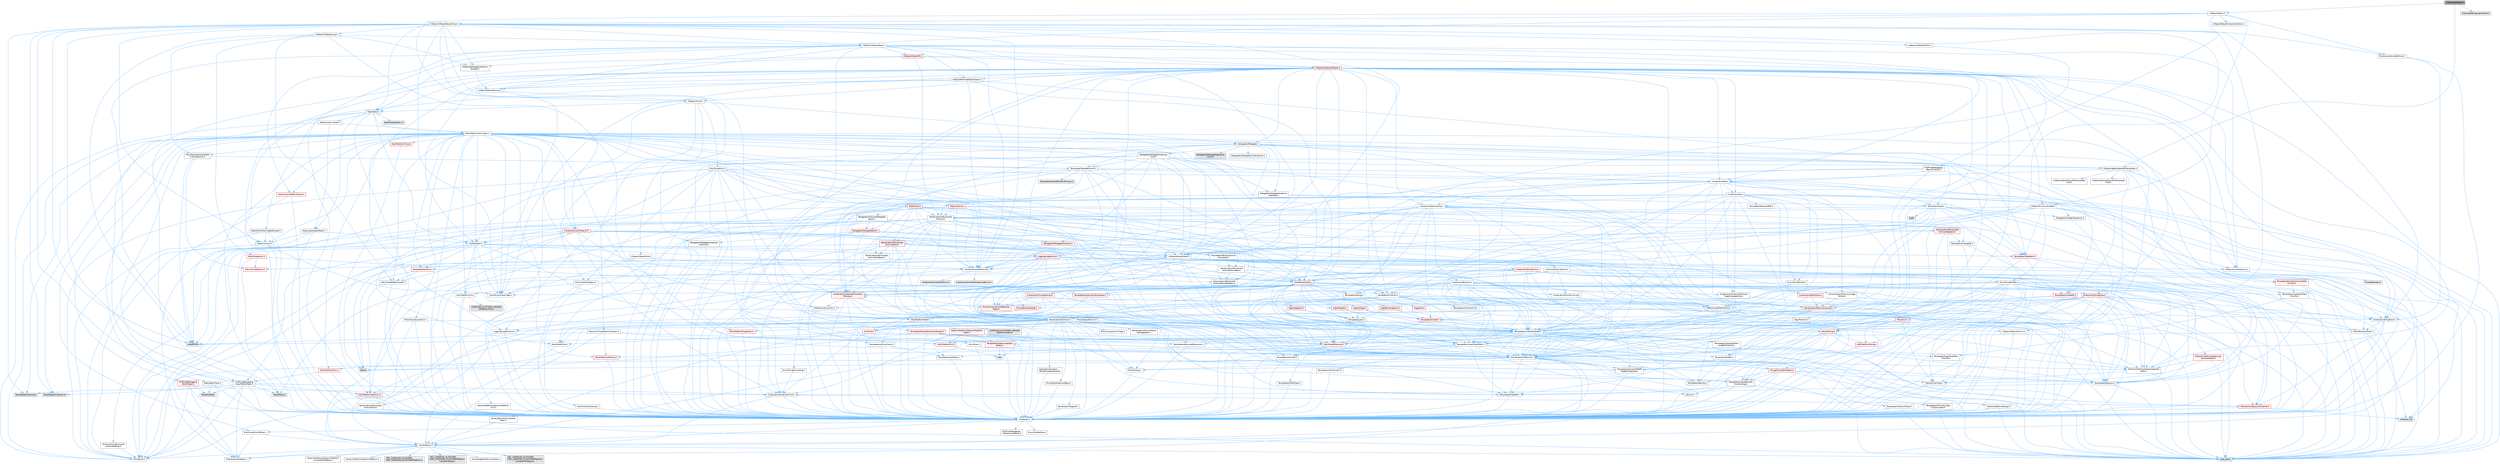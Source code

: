 digraph "FractureSettings.h"
{
 // INTERACTIVE_SVG=YES
 // LATEX_PDF_SIZE
  bgcolor="transparent";
  edge [fontname=Helvetica,fontsize=10,labelfontname=Helvetica,labelfontsize=10];
  node [fontname=Helvetica,fontsize=10,shape=box,height=0.2,width=0.4];
  Node1 [id="Node000001",label="FractureSettings.h",height=0.2,width=0.4,color="gray40", fillcolor="grey60", style="filled", fontcolor="black",tooltip=" "];
  Node1 -> Node2 [id="edge1_Node000001_Node000002",color="steelblue1",style="solid",tooltip=" "];
  Node2 [id="Node000002",label="UObject/Object.h",height=0.2,width=0.4,color="grey40", fillcolor="white", style="filled",URL="$db/dbf/Object_8h.html",tooltip=" "];
  Node2 -> Node3 [id="edge2_Node000002_Node000003",color="steelblue1",style="solid",tooltip=" "];
  Node3 [id="Node000003",label="UObject/Script.h",height=0.2,width=0.4,color="grey40", fillcolor="white", style="filled",URL="$de/dc6/Script_8h.html",tooltip=" "];
  Node3 -> Node4 [id="edge3_Node000003_Node000004",color="steelblue1",style="solid",tooltip=" "];
  Node4 [id="Node000004",label="Delegates/Delegate.h",height=0.2,width=0.4,color="grey40", fillcolor="white", style="filled",URL="$d4/d80/Delegate_8h.html",tooltip=" "];
  Node4 -> Node5 [id="edge4_Node000004_Node000005",color="steelblue1",style="solid",tooltip=" "];
  Node5 [id="Node000005",label="CoreTypes.h",height=0.2,width=0.4,color="grey40", fillcolor="white", style="filled",URL="$dc/dec/CoreTypes_8h.html",tooltip=" "];
  Node5 -> Node6 [id="edge5_Node000005_Node000006",color="steelblue1",style="solid",tooltip=" "];
  Node6 [id="Node000006",label="HAL/Platform.h",height=0.2,width=0.4,color="grey40", fillcolor="white", style="filled",URL="$d9/dd0/Platform_8h.html",tooltip=" "];
  Node6 -> Node7 [id="edge6_Node000006_Node000007",color="steelblue1",style="solid",tooltip=" "];
  Node7 [id="Node000007",label="Misc/Build.h",height=0.2,width=0.4,color="grey40", fillcolor="white", style="filled",URL="$d3/dbb/Build_8h.html",tooltip=" "];
  Node6 -> Node8 [id="edge7_Node000006_Node000008",color="steelblue1",style="solid",tooltip=" "];
  Node8 [id="Node000008",label="Misc/LargeWorldCoordinates.h",height=0.2,width=0.4,color="grey40", fillcolor="white", style="filled",URL="$d2/dcb/LargeWorldCoordinates_8h.html",tooltip=" "];
  Node6 -> Node9 [id="edge8_Node000006_Node000009",color="steelblue1",style="solid",tooltip=" "];
  Node9 [id="Node000009",label="type_traits",height=0.2,width=0.4,color="grey60", fillcolor="#E0E0E0", style="filled",tooltip=" "];
  Node6 -> Node10 [id="edge9_Node000006_Node000010",color="steelblue1",style="solid",tooltip=" "];
  Node10 [id="Node000010",label="PreprocessorHelpers.h",height=0.2,width=0.4,color="grey40", fillcolor="white", style="filled",URL="$db/ddb/PreprocessorHelpers_8h.html",tooltip=" "];
  Node6 -> Node11 [id="edge10_Node000006_Node000011",color="steelblue1",style="solid",tooltip=" "];
  Node11 [id="Node000011",label="UBT_COMPILED_PLATFORM\l/UBT_COMPILED_PLATFORMPlatform\lCompilerPreSetup.h",height=0.2,width=0.4,color="grey60", fillcolor="#E0E0E0", style="filled",tooltip=" "];
  Node6 -> Node12 [id="edge11_Node000006_Node000012",color="steelblue1",style="solid",tooltip=" "];
  Node12 [id="Node000012",label="GenericPlatform/GenericPlatform\lCompilerPreSetup.h",height=0.2,width=0.4,color="grey40", fillcolor="white", style="filled",URL="$d9/dc8/GenericPlatformCompilerPreSetup_8h.html",tooltip=" "];
  Node6 -> Node13 [id="edge12_Node000006_Node000013",color="steelblue1",style="solid",tooltip=" "];
  Node13 [id="Node000013",label="GenericPlatform/GenericPlatform.h",height=0.2,width=0.4,color="grey40", fillcolor="white", style="filled",URL="$d6/d84/GenericPlatform_8h.html",tooltip=" "];
  Node6 -> Node14 [id="edge13_Node000006_Node000014",color="steelblue1",style="solid",tooltip=" "];
  Node14 [id="Node000014",label="UBT_COMPILED_PLATFORM\l/UBT_COMPILED_PLATFORMPlatform.h",height=0.2,width=0.4,color="grey60", fillcolor="#E0E0E0", style="filled",tooltip=" "];
  Node6 -> Node15 [id="edge14_Node000006_Node000015",color="steelblue1",style="solid",tooltip=" "];
  Node15 [id="Node000015",label="UBT_COMPILED_PLATFORM\l/UBT_COMPILED_PLATFORMPlatform\lCompilerSetup.h",height=0.2,width=0.4,color="grey60", fillcolor="#E0E0E0", style="filled",tooltip=" "];
  Node5 -> Node16 [id="edge15_Node000005_Node000016",color="steelblue1",style="solid",tooltip=" "];
  Node16 [id="Node000016",label="ProfilingDebugging\l/UMemoryDefines.h",height=0.2,width=0.4,color="grey40", fillcolor="white", style="filled",URL="$d2/da2/UMemoryDefines_8h.html",tooltip=" "];
  Node5 -> Node17 [id="edge16_Node000005_Node000017",color="steelblue1",style="solid",tooltip=" "];
  Node17 [id="Node000017",label="Misc/CoreMiscDefines.h",height=0.2,width=0.4,color="grey40", fillcolor="white", style="filled",URL="$da/d38/CoreMiscDefines_8h.html",tooltip=" "];
  Node17 -> Node6 [id="edge17_Node000017_Node000006",color="steelblue1",style="solid",tooltip=" "];
  Node17 -> Node10 [id="edge18_Node000017_Node000010",color="steelblue1",style="solid",tooltip=" "];
  Node5 -> Node18 [id="edge19_Node000005_Node000018",color="steelblue1",style="solid",tooltip=" "];
  Node18 [id="Node000018",label="Misc/CoreDefines.h",height=0.2,width=0.4,color="grey40", fillcolor="white", style="filled",URL="$d3/dd2/CoreDefines_8h.html",tooltip=" "];
  Node4 -> Node19 [id="edge20_Node000004_Node000019",color="steelblue1",style="solid",tooltip=" "];
  Node19 [id="Node000019",label="Misc/AssertionMacros.h",height=0.2,width=0.4,color="grey40", fillcolor="white", style="filled",URL="$d0/dfa/AssertionMacros_8h.html",tooltip=" "];
  Node19 -> Node5 [id="edge21_Node000019_Node000005",color="steelblue1",style="solid",tooltip=" "];
  Node19 -> Node6 [id="edge22_Node000019_Node000006",color="steelblue1",style="solid",tooltip=" "];
  Node19 -> Node20 [id="edge23_Node000019_Node000020",color="steelblue1",style="solid",tooltip=" "];
  Node20 [id="Node000020",label="HAL/PlatformMisc.h",height=0.2,width=0.4,color="red", fillcolor="#FFF0F0", style="filled",URL="$d0/df5/PlatformMisc_8h.html",tooltip=" "];
  Node20 -> Node5 [id="edge24_Node000020_Node000005",color="steelblue1",style="solid",tooltip=" "];
  Node20 -> Node48 [id="edge25_Node000020_Node000048",color="steelblue1",style="solid",tooltip=" "];
  Node48 [id="Node000048",label="ProfilingDebugging\l/CpuProfilerTrace.h",height=0.2,width=0.4,color="grey40", fillcolor="white", style="filled",URL="$da/dcb/CpuProfilerTrace_8h.html",tooltip=" "];
  Node48 -> Node5 [id="edge26_Node000048_Node000005",color="steelblue1",style="solid",tooltip=" "];
  Node48 -> Node28 [id="edge27_Node000048_Node000028",color="steelblue1",style="solid",tooltip=" "];
  Node28 [id="Node000028",label="Containers/ContainersFwd.h",height=0.2,width=0.4,color="grey40", fillcolor="white", style="filled",URL="$d4/d0a/ContainersFwd_8h.html",tooltip=" "];
  Node28 -> Node6 [id="edge28_Node000028_Node000006",color="steelblue1",style="solid",tooltip=" "];
  Node28 -> Node5 [id="edge29_Node000028_Node000005",color="steelblue1",style="solid",tooltip=" "];
  Node28 -> Node25 [id="edge30_Node000028_Node000025",color="steelblue1",style="solid",tooltip=" "];
  Node25 [id="Node000025",label="Traits/IsContiguousContainer.h",height=0.2,width=0.4,color="red", fillcolor="#FFF0F0", style="filled",URL="$d5/d3c/IsContiguousContainer_8h.html",tooltip=" "];
  Node25 -> Node5 [id="edge31_Node000025_Node000005",color="steelblue1",style="solid",tooltip=" "];
  Node25 -> Node24 [id="edge32_Node000025_Node000024",color="steelblue1",style="solid",tooltip=" "];
  Node24 [id="Node000024",label="initializer_list",height=0.2,width=0.4,color="grey60", fillcolor="#E0E0E0", style="filled",tooltip=" "];
  Node48 -> Node49 [id="edge33_Node000048_Node000049",color="steelblue1",style="solid",tooltip=" "];
  Node49 [id="Node000049",label="HAL/PlatformAtomics.h",height=0.2,width=0.4,color="red", fillcolor="#FFF0F0", style="filled",URL="$d3/d36/PlatformAtomics_8h.html",tooltip=" "];
  Node49 -> Node5 [id="edge34_Node000049_Node000005",color="steelblue1",style="solid",tooltip=" "];
  Node48 -> Node10 [id="edge35_Node000048_Node000010",color="steelblue1",style="solid",tooltip=" "];
  Node48 -> Node7 [id="edge36_Node000048_Node000007",color="steelblue1",style="solid",tooltip=" "];
  Node48 -> Node52 [id="edge37_Node000048_Node000052",color="steelblue1",style="solid",tooltip=" "];
  Node52 [id="Node000052",label="Trace/Config.h",height=0.2,width=0.4,color="grey60", fillcolor="#E0E0E0", style="filled",tooltip=" "];
  Node48 -> Node53 [id="edge38_Node000048_Node000053",color="steelblue1",style="solid",tooltip=" "];
  Node53 [id="Node000053",label="Trace/Detail/Channel.h",height=0.2,width=0.4,color="grey60", fillcolor="#E0E0E0", style="filled",tooltip=" "];
  Node48 -> Node54 [id="edge39_Node000048_Node000054",color="steelblue1",style="solid",tooltip=" "];
  Node54 [id="Node000054",label="Trace/Detail/Channel.inl",height=0.2,width=0.4,color="grey60", fillcolor="#E0E0E0", style="filled",tooltip=" "];
  Node48 -> Node55 [id="edge40_Node000048_Node000055",color="steelblue1",style="solid",tooltip=" "];
  Node55 [id="Node000055",label="Trace/Trace.h",height=0.2,width=0.4,color="grey60", fillcolor="#E0E0E0", style="filled",tooltip=" "];
  Node19 -> Node10 [id="edge41_Node000019_Node000010",color="steelblue1",style="solid",tooltip=" "];
  Node19 -> Node56 [id="edge42_Node000019_Node000056",color="steelblue1",style="solid",tooltip=" "];
  Node56 [id="Node000056",label="Templates/EnableIf.h",height=0.2,width=0.4,color="grey40", fillcolor="white", style="filled",URL="$d7/d60/EnableIf_8h.html",tooltip=" "];
  Node56 -> Node5 [id="edge43_Node000056_Node000005",color="steelblue1",style="solid",tooltip=" "];
  Node19 -> Node57 [id="edge44_Node000019_Node000057",color="steelblue1",style="solid",tooltip=" "];
  Node57 [id="Node000057",label="Templates/IsArrayOrRefOf\lTypeByPredicate.h",height=0.2,width=0.4,color="grey40", fillcolor="white", style="filled",URL="$d6/da1/IsArrayOrRefOfTypeByPredicate_8h.html",tooltip=" "];
  Node57 -> Node5 [id="edge45_Node000057_Node000005",color="steelblue1",style="solid",tooltip=" "];
  Node19 -> Node58 [id="edge46_Node000019_Node000058",color="steelblue1",style="solid",tooltip=" "];
  Node58 [id="Node000058",label="Templates/IsValidVariadic\lFunctionArg.h",height=0.2,width=0.4,color="grey40", fillcolor="white", style="filled",URL="$d0/dc8/IsValidVariadicFunctionArg_8h.html",tooltip=" "];
  Node58 -> Node5 [id="edge47_Node000058_Node000005",color="steelblue1",style="solid",tooltip=" "];
  Node58 -> Node59 [id="edge48_Node000058_Node000059",color="steelblue1",style="solid",tooltip=" "];
  Node59 [id="Node000059",label="IsEnum.h",height=0.2,width=0.4,color="grey40", fillcolor="white", style="filled",URL="$d4/de5/IsEnum_8h.html",tooltip=" "];
  Node58 -> Node9 [id="edge49_Node000058_Node000009",color="steelblue1",style="solid",tooltip=" "];
  Node19 -> Node60 [id="edge50_Node000019_Node000060",color="steelblue1",style="solid",tooltip=" "];
  Node60 [id="Node000060",label="Traits/IsCharEncodingCompatible\lWith.h",height=0.2,width=0.4,color="grey40", fillcolor="white", style="filled",URL="$df/dd1/IsCharEncodingCompatibleWith_8h.html",tooltip=" "];
  Node60 -> Node9 [id="edge51_Node000060_Node000009",color="steelblue1",style="solid",tooltip=" "];
  Node60 -> Node61 [id="edge52_Node000060_Node000061",color="steelblue1",style="solid",tooltip=" "];
  Node61 [id="Node000061",label="Traits/IsCharType.h",height=0.2,width=0.4,color="grey40", fillcolor="white", style="filled",URL="$db/d51/IsCharType_8h.html",tooltip=" "];
  Node61 -> Node5 [id="edge53_Node000061_Node000005",color="steelblue1",style="solid",tooltip=" "];
  Node19 -> Node62 [id="edge54_Node000019_Node000062",color="steelblue1",style="solid",tooltip=" "];
  Node62 [id="Node000062",label="Misc/VarArgs.h",height=0.2,width=0.4,color="grey40", fillcolor="white", style="filled",URL="$d5/d6f/VarArgs_8h.html",tooltip=" "];
  Node62 -> Node5 [id="edge55_Node000062_Node000005",color="steelblue1",style="solid",tooltip=" "];
  Node19 -> Node63 [id="edge56_Node000019_Node000063",color="steelblue1",style="solid",tooltip=" "];
  Node63 [id="Node000063",label="String/FormatStringSan.h",height=0.2,width=0.4,color="red", fillcolor="#FFF0F0", style="filled",URL="$d3/d8b/FormatStringSan_8h.html",tooltip=" "];
  Node63 -> Node9 [id="edge57_Node000063_Node000009",color="steelblue1",style="solid",tooltip=" "];
  Node63 -> Node5 [id="edge58_Node000063_Node000005",color="steelblue1",style="solid",tooltip=" "];
  Node63 -> Node64 [id="edge59_Node000063_Node000064",color="steelblue1",style="solid",tooltip=" "];
  Node64 [id="Node000064",label="Templates/Requires.h",height=0.2,width=0.4,color="grey40", fillcolor="white", style="filled",URL="$dc/d96/Requires_8h.html",tooltip=" "];
  Node64 -> Node56 [id="edge60_Node000064_Node000056",color="steelblue1",style="solid",tooltip=" "];
  Node64 -> Node9 [id="edge61_Node000064_Node000009",color="steelblue1",style="solid",tooltip=" "];
  Node63 -> Node65 [id="edge62_Node000063_Node000065",color="steelblue1",style="solid",tooltip=" "];
  Node65 [id="Node000065",label="Templates/Identity.h",height=0.2,width=0.4,color="grey40", fillcolor="white", style="filled",URL="$d0/dd5/Identity_8h.html",tooltip=" "];
  Node63 -> Node58 [id="edge63_Node000063_Node000058",color="steelblue1",style="solid",tooltip=" "];
  Node63 -> Node61 [id="edge64_Node000063_Node000061",color="steelblue1",style="solid",tooltip=" "];
  Node63 -> Node28 [id="edge65_Node000063_Node000028",color="steelblue1",style="solid",tooltip=" "];
  Node19 -> Node69 [id="edge66_Node000019_Node000069",color="steelblue1",style="solid",tooltip=" "];
  Node69 [id="Node000069",label="atomic",height=0.2,width=0.4,color="grey60", fillcolor="#E0E0E0", style="filled",tooltip=" "];
  Node4 -> Node70 [id="edge67_Node000004_Node000070",color="steelblue1",style="solid",tooltip=" "];
  Node70 [id="Node000070",label="UObject/NameTypes.h",height=0.2,width=0.4,color="grey40", fillcolor="white", style="filled",URL="$d6/d35/NameTypes_8h.html",tooltip=" "];
  Node70 -> Node5 [id="edge68_Node000070_Node000005",color="steelblue1",style="solid",tooltip=" "];
  Node70 -> Node19 [id="edge69_Node000070_Node000019",color="steelblue1",style="solid",tooltip=" "];
  Node70 -> Node71 [id="edge70_Node000070_Node000071",color="steelblue1",style="solid",tooltip=" "];
  Node71 [id="Node000071",label="HAL/UnrealMemory.h",height=0.2,width=0.4,color="red", fillcolor="#FFF0F0", style="filled",URL="$d9/d96/UnrealMemory_8h.html",tooltip=" "];
  Node71 -> Node5 [id="edge71_Node000071_Node000005",color="steelblue1",style="solid",tooltip=" "];
  Node71 -> Node88 [id="edge72_Node000071_Node000088",color="steelblue1",style="solid",tooltip=" "];
  Node88 [id="Node000088",label="HAL/PlatformMemory.h",height=0.2,width=0.4,color="red", fillcolor="#FFF0F0", style="filled",URL="$de/d68/PlatformMemory_8h.html",tooltip=" "];
  Node88 -> Node5 [id="edge73_Node000088_Node000005",color="steelblue1",style="solid",tooltip=" "];
  Node71 -> Node91 [id="edge74_Node000071_Node000091",color="steelblue1",style="solid",tooltip=" "];
  Node91 [id="Node000091",label="Templates/IsPointer.h",height=0.2,width=0.4,color="grey40", fillcolor="white", style="filled",URL="$d7/d05/IsPointer_8h.html",tooltip=" "];
  Node91 -> Node5 [id="edge75_Node000091_Node000005",color="steelblue1",style="solid",tooltip=" "];
  Node70 -> Node92 [id="edge76_Node000070_Node000092",color="steelblue1",style="solid",tooltip=" "];
  Node92 [id="Node000092",label="Templates/UnrealTypeTraits.h",height=0.2,width=0.4,color="grey40", fillcolor="white", style="filled",URL="$d2/d2d/UnrealTypeTraits_8h.html",tooltip=" "];
  Node92 -> Node5 [id="edge77_Node000092_Node000005",color="steelblue1",style="solid",tooltip=" "];
  Node92 -> Node91 [id="edge78_Node000092_Node000091",color="steelblue1",style="solid",tooltip=" "];
  Node92 -> Node19 [id="edge79_Node000092_Node000019",color="steelblue1",style="solid",tooltip=" "];
  Node92 -> Node84 [id="edge80_Node000092_Node000084",color="steelblue1",style="solid",tooltip=" "];
  Node84 [id="Node000084",label="Templates/AndOrNot.h",height=0.2,width=0.4,color="grey40", fillcolor="white", style="filled",URL="$db/d0a/AndOrNot_8h.html",tooltip=" "];
  Node84 -> Node5 [id="edge81_Node000084_Node000005",color="steelblue1",style="solid",tooltip=" "];
  Node92 -> Node56 [id="edge82_Node000092_Node000056",color="steelblue1",style="solid",tooltip=" "];
  Node92 -> Node93 [id="edge83_Node000092_Node000093",color="steelblue1",style="solid",tooltip=" "];
  Node93 [id="Node000093",label="Templates/IsArithmetic.h",height=0.2,width=0.4,color="grey40", fillcolor="white", style="filled",URL="$d2/d5d/IsArithmetic_8h.html",tooltip=" "];
  Node93 -> Node5 [id="edge84_Node000093_Node000005",color="steelblue1",style="solid",tooltip=" "];
  Node92 -> Node59 [id="edge85_Node000092_Node000059",color="steelblue1",style="solid",tooltip=" "];
  Node92 -> Node94 [id="edge86_Node000092_Node000094",color="steelblue1",style="solid",tooltip=" "];
  Node94 [id="Node000094",label="Templates/Models.h",height=0.2,width=0.4,color="grey40", fillcolor="white", style="filled",URL="$d3/d0c/Models_8h.html",tooltip=" "];
  Node94 -> Node65 [id="edge87_Node000094_Node000065",color="steelblue1",style="solid",tooltip=" "];
  Node92 -> Node95 [id="edge88_Node000092_Node000095",color="steelblue1",style="solid",tooltip=" "];
  Node95 [id="Node000095",label="Templates/IsPODType.h",height=0.2,width=0.4,color="grey40", fillcolor="white", style="filled",URL="$d7/db1/IsPODType_8h.html",tooltip=" "];
  Node95 -> Node5 [id="edge89_Node000095_Node000005",color="steelblue1",style="solid",tooltip=" "];
  Node92 -> Node96 [id="edge90_Node000092_Node000096",color="steelblue1",style="solid",tooltip=" "];
  Node96 [id="Node000096",label="Templates/IsUECoreType.h",height=0.2,width=0.4,color="grey40", fillcolor="white", style="filled",URL="$d1/db8/IsUECoreType_8h.html",tooltip=" "];
  Node96 -> Node5 [id="edge91_Node000096_Node000005",color="steelblue1",style="solid",tooltip=" "];
  Node96 -> Node9 [id="edge92_Node000096_Node000009",color="steelblue1",style="solid",tooltip=" "];
  Node92 -> Node85 [id="edge93_Node000092_Node000085",color="steelblue1",style="solid",tooltip=" "];
  Node85 [id="Node000085",label="Templates/IsTriviallyCopy\lConstructible.h",height=0.2,width=0.4,color="grey40", fillcolor="white", style="filled",URL="$d3/d78/IsTriviallyCopyConstructible_8h.html",tooltip=" "];
  Node85 -> Node5 [id="edge94_Node000085_Node000005",color="steelblue1",style="solid",tooltip=" "];
  Node85 -> Node9 [id="edge95_Node000085_Node000009",color="steelblue1",style="solid",tooltip=" "];
  Node70 -> Node97 [id="edge96_Node000070_Node000097",color="steelblue1",style="solid",tooltip=" "];
  Node97 [id="Node000097",label="Templates/UnrealTemplate.h",height=0.2,width=0.4,color="grey40", fillcolor="white", style="filled",URL="$d4/d24/UnrealTemplate_8h.html",tooltip=" "];
  Node97 -> Node5 [id="edge97_Node000097_Node000005",color="steelblue1",style="solid",tooltip=" "];
  Node97 -> Node91 [id="edge98_Node000097_Node000091",color="steelblue1",style="solid",tooltip=" "];
  Node97 -> Node71 [id="edge99_Node000097_Node000071",color="steelblue1",style="solid",tooltip=" "];
  Node97 -> Node98 [id="edge100_Node000097_Node000098",color="steelblue1",style="solid",tooltip=" "];
  Node98 [id="Node000098",label="Templates/CopyQualifiers\lAndRefsFromTo.h",height=0.2,width=0.4,color="grey40", fillcolor="white", style="filled",URL="$d3/db3/CopyQualifiersAndRefsFromTo_8h.html",tooltip=" "];
  Node98 -> Node99 [id="edge101_Node000098_Node000099",color="steelblue1",style="solid",tooltip=" "];
  Node99 [id="Node000099",label="Templates/CopyQualifiers\lFromTo.h",height=0.2,width=0.4,color="grey40", fillcolor="white", style="filled",URL="$d5/db4/CopyQualifiersFromTo_8h.html",tooltip=" "];
  Node97 -> Node92 [id="edge102_Node000097_Node000092",color="steelblue1",style="solid",tooltip=" "];
  Node97 -> Node100 [id="edge103_Node000097_Node000100",color="steelblue1",style="solid",tooltip=" "];
  Node100 [id="Node000100",label="Templates/RemoveReference.h",height=0.2,width=0.4,color="grey40", fillcolor="white", style="filled",URL="$da/dbe/RemoveReference_8h.html",tooltip=" "];
  Node100 -> Node5 [id="edge104_Node000100_Node000005",color="steelblue1",style="solid",tooltip=" "];
  Node97 -> Node64 [id="edge105_Node000097_Node000064",color="steelblue1",style="solid",tooltip=" "];
  Node97 -> Node101 [id="edge106_Node000097_Node000101",color="steelblue1",style="solid",tooltip=" "];
  Node101 [id="Node000101",label="Templates/TypeCompatible\lBytes.h",height=0.2,width=0.4,color="red", fillcolor="#FFF0F0", style="filled",URL="$df/d0a/TypeCompatibleBytes_8h.html",tooltip=" "];
  Node101 -> Node5 [id="edge107_Node000101_Node000005",color="steelblue1",style="solid",tooltip=" "];
  Node101 -> Node33 [id="edge108_Node000101_Node000033",color="steelblue1",style="solid",tooltip=" "];
  Node33 [id="Node000033",label="new",height=0.2,width=0.4,color="grey60", fillcolor="#E0E0E0", style="filled",tooltip=" "];
  Node101 -> Node9 [id="edge109_Node000101_Node000009",color="steelblue1",style="solid",tooltip=" "];
  Node97 -> Node65 [id="edge110_Node000097_Node000065",color="steelblue1",style="solid",tooltip=" "];
  Node97 -> Node25 [id="edge111_Node000097_Node000025",color="steelblue1",style="solid",tooltip=" "];
  Node97 -> Node102 [id="edge112_Node000097_Node000102",color="steelblue1",style="solid",tooltip=" "];
  Node102 [id="Node000102",label="Traits/UseBitwiseSwap.h",height=0.2,width=0.4,color="grey40", fillcolor="white", style="filled",URL="$db/df3/UseBitwiseSwap_8h.html",tooltip=" "];
  Node102 -> Node5 [id="edge113_Node000102_Node000005",color="steelblue1",style="solid",tooltip=" "];
  Node102 -> Node9 [id="edge114_Node000102_Node000009",color="steelblue1",style="solid",tooltip=" "];
  Node97 -> Node9 [id="edge115_Node000097_Node000009",color="steelblue1",style="solid",tooltip=" "];
  Node70 -> Node103 [id="edge116_Node000070_Node000103",color="steelblue1",style="solid",tooltip=" "];
  Node103 [id="Node000103",label="Containers/UnrealString.h",height=0.2,width=0.4,color="grey40", fillcolor="white", style="filled",URL="$d5/dba/UnrealString_8h.html",tooltip=" "];
  Node103 -> Node104 [id="edge117_Node000103_Node000104",color="steelblue1",style="solid",tooltip=" "];
  Node104 [id="Node000104",label="Containers/UnrealStringIncludes.h.inl",height=0.2,width=0.4,color="grey60", fillcolor="#E0E0E0", style="filled",tooltip=" "];
  Node103 -> Node105 [id="edge118_Node000103_Node000105",color="steelblue1",style="solid",tooltip=" "];
  Node105 [id="Node000105",label="Containers/UnrealString.h.inl",height=0.2,width=0.4,color="grey60", fillcolor="#E0E0E0", style="filled",tooltip=" "];
  Node103 -> Node106 [id="edge119_Node000103_Node000106",color="steelblue1",style="solid",tooltip=" "];
  Node106 [id="Node000106",label="Misc/StringFormatArg.h",height=0.2,width=0.4,color="grey40", fillcolor="white", style="filled",URL="$d2/d16/StringFormatArg_8h.html",tooltip=" "];
  Node106 -> Node28 [id="edge120_Node000106_Node000028",color="steelblue1",style="solid",tooltip=" "];
  Node70 -> Node107 [id="edge121_Node000070_Node000107",color="steelblue1",style="solid",tooltip=" "];
  Node107 [id="Node000107",label="HAL/CriticalSection.h",height=0.2,width=0.4,color="red", fillcolor="#FFF0F0", style="filled",URL="$d6/d90/CriticalSection_8h.html",tooltip=" "];
  Node70 -> Node110 [id="edge122_Node000070_Node000110",color="steelblue1",style="solid",tooltip=" "];
  Node110 [id="Node000110",label="Containers/StringConv.h",height=0.2,width=0.4,color="red", fillcolor="#FFF0F0", style="filled",URL="$d3/ddf/StringConv_8h.html",tooltip=" "];
  Node110 -> Node5 [id="edge123_Node000110_Node000005",color="steelblue1",style="solid",tooltip=" "];
  Node110 -> Node19 [id="edge124_Node000110_Node000019",color="steelblue1",style="solid",tooltip=" "];
  Node110 -> Node111 [id="edge125_Node000110_Node000111",color="steelblue1",style="solid",tooltip=" "];
  Node111 [id="Node000111",label="Containers/ContainerAllocation\lPolicies.h",height=0.2,width=0.4,color="red", fillcolor="#FFF0F0", style="filled",URL="$d7/dff/ContainerAllocationPolicies_8h.html",tooltip=" "];
  Node111 -> Node5 [id="edge126_Node000111_Node000005",color="steelblue1",style="solid",tooltip=" "];
  Node111 -> Node111 [id="edge127_Node000111_Node000111",color="steelblue1",style="solid",tooltip=" "];
  Node111 -> Node113 [id="edge128_Node000111_Node000113",color="steelblue1",style="solid",tooltip=" "];
  Node113 [id="Node000113",label="HAL/PlatformMath.h",height=0.2,width=0.4,color="grey40", fillcolor="white", style="filled",URL="$dc/d53/PlatformMath_8h.html",tooltip=" "];
  Node113 -> Node5 [id="edge129_Node000113_Node000005",color="steelblue1",style="solid",tooltip=" "];
  Node113 -> Node114 [id="edge130_Node000113_Node000114",color="steelblue1",style="solid",tooltip=" "];
  Node114 [id="Node000114",label="GenericPlatform/GenericPlatform\lMath.h",height=0.2,width=0.4,color="red", fillcolor="#FFF0F0", style="filled",URL="$d5/d79/GenericPlatformMath_8h.html",tooltip=" "];
  Node114 -> Node5 [id="edge131_Node000114_Node000005",color="steelblue1",style="solid",tooltip=" "];
  Node114 -> Node28 [id="edge132_Node000114_Node000028",color="steelblue1",style="solid",tooltip=" "];
  Node114 -> Node32 [id="edge133_Node000114_Node000032",color="steelblue1",style="solid",tooltip=" "];
  Node32 [id="Node000032",label="HAL/PlatformCrt.h",height=0.2,width=0.4,color="red", fillcolor="#FFF0F0", style="filled",URL="$d8/d75/PlatformCrt_8h.html",tooltip=" "];
  Node32 -> Node33 [id="edge134_Node000032_Node000033",color="steelblue1",style="solid",tooltip=" "];
  Node114 -> Node84 [id="edge135_Node000114_Node000084",color="steelblue1",style="solid",tooltip=" "];
  Node114 -> Node92 [id="edge136_Node000114_Node000092",color="steelblue1",style="solid",tooltip=" "];
  Node114 -> Node64 [id="edge137_Node000114_Node000064",color="steelblue1",style="solid",tooltip=" "];
  Node114 -> Node101 [id="edge138_Node000114_Node000101",color="steelblue1",style="solid",tooltip=" "];
  Node114 -> Node9 [id="edge139_Node000114_Node000009",color="steelblue1",style="solid",tooltip=" "];
  Node113 -> Node120 [id="edge140_Node000113_Node000120",color="steelblue1",style="solid",tooltip=" "];
  Node120 [id="Node000120",label="COMPILED_PLATFORM_HEADER\l(PlatformMath.h)",height=0.2,width=0.4,color="grey60", fillcolor="#E0E0E0", style="filled",tooltip=" "];
  Node111 -> Node71 [id="edge141_Node000111_Node000071",color="steelblue1",style="solid",tooltip=" "];
  Node111 -> Node42 [id="edge142_Node000111_Node000042",color="steelblue1",style="solid",tooltip=" "];
  Node42 [id="Node000042",label="Math/NumericLimits.h",height=0.2,width=0.4,color="grey40", fillcolor="white", style="filled",URL="$df/d1b/NumericLimits_8h.html",tooltip=" "];
  Node42 -> Node5 [id="edge143_Node000042_Node000005",color="steelblue1",style="solid",tooltip=" "];
  Node111 -> Node19 [id="edge144_Node000111_Node000019",color="steelblue1",style="solid",tooltip=" "];
  Node111 -> Node101 [id="edge145_Node000111_Node000101",color="steelblue1",style="solid",tooltip=" "];
  Node111 -> Node9 [id="edge146_Node000111_Node000009",color="steelblue1",style="solid",tooltip=" "];
  Node110 -> Node123 [id="edge147_Node000110_Node000123",color="steelblue1",style="solid",tooltip=" "];
  Node123 [id="Node000123",label="Containers/Array.h",height=0.2,width=0.4,color="red", fillcolor="#FFF0F0", style="filled",URL="$df/dd0/Array_8h.html",tooltip=" "];
  Node123 -> Node5 [id="edge148_Node000123_Node000005",color="steelblue1",style="solid",tooltip=" "];
  Node123 -> Node19 [id="edge149_Node000123_Node000019",color="steelblue1",style="solid",tooltip=" "];
  Node123 -> Node124 [id="edge150_Node000123_Node000124",color="steelblue1",style="solid",tooltip=" "];
  Node124 [id="Node000124",label="Misc/IntrusiveUnsetOptional\lState.h",height=0.2,width=0.4,color="red", fillcolor="#FFF0F0", style="filled",URL="$d2/d0a/IntrusiveUnsetOptionalState_8h.html",tooltip=" "];
  Node123 -> Node126 [id="edge151_Node000123_Node000126",color="steelblue1",style="solid",tooltip=" "];
  Node126 [id="Node000126",label="Misc/ReverseIterate.h",height=0.2,width=0.4,color="red", fillcolor="#FFF0F0", style="filled",URL="$db/de3/ReverseIterate_8h.html",tooltip=" "];
  Node126 -> Node6 [id="edge152_Node000126_Node000006",color="steelblue1",style="solid",tooltip=" "];
  Node123 -> Node71 [id="edge153_Node000123_Node000071",color="steelblue1",style="solid",tooltip=" "];
  Node123 -> Node92 [id="edge154_Node000123_Node000092",color="steelblue1",style="solid",tooltip=" "];
  Node123 -> Node97 [id="edge155_Node000123_Node000097",color="steelblue1",style="solid",tooltip=" "];
  Node123 -> Node128 [id="edge156_Node000123_Node000128",color="steelblue1",style="solid",tooltip=" "];
  Node128 [id="Node000128",label="Containers/AllowShrinking.h",height=0.2,width=0.4,color="grey40", fillcolor="white", style="filled",URL="$d7/d1a/AllowShrinking_8h.html",tooltip=" "];
  Node128 -> Node5 [id="edge157_Node000128_Node000005",color="steelblue1",style="solid",tooltip=" "];
  Node123 -> Node111 [id="edge158_Node000123_Node000111",color="steelblue1",style="solid",tooltip=" "];
  Node123 -> Node129 [id="edge159_Node000123_Node000129",color="steelblue1",style="solid",tooltip=" "];
  Node129 [id="Node000129",label="Containers/ContainerElement\lTypeCompatibility.h",height=0.2,width=0.4,color="grey40", fillcolor="white", style="filled",URL="$df/ddf/ContainerElementTypeCompatibility_8h.html",tooltip=" "];
  Node129 -> Node5 [id="edge160_Node000129_Node000005",color="steelblue1",style="solid",tooltip=" "];
  Node129 -> Node92 [id="edge161_Node000129_Node000092",color="steelblue1",style="solid",tooltip=" "];
  Node123 -> Node130 [id="edge162_Node000123_Node000130",color="steelblue1",style="solid",tooltip=" "];
  Node130 [id="Node000130",label="Serialization/Archive.h",height=0.2,width=0.4,color="grey40", fillcolor="white", style="filled",URL="$d7/d3b/Archive_8h.html",tooltip=" "];
  Node130 -> Node27 [id="edge163_Node000130_Node000027",color="steelblue1",style="solid",tooltip=" "];
  Node27 [id="Node000027",label="CoreFwd.h",height=0.2,width=0.4,color="red", fillcolor="#FFF0F0", style="filled",URL="$d1/d1e/CoreFwd_8h.html",tooltip=" "];
  Node27 -> Node5 [id="edge164_Node000027_Node000005",color="steelblue1",style="solid",tooltip=" "];
  Node27 -> Node28 [id="edge165_Node000027_Node000028",color="steelblue1",style="solid",tooltip=" "];
  Node27 -> Node29 [id="edge166_Node000027_Node000029",color="steelblue1",style="solid",tooltip=" "];
  Node29 [id="Node000029",label="Math/MathFwd.h",height=0.2,width=0.4,color="grey40", fillcolor="white", style="filled",URL="$d2/d10/MathFwd_8h.html",tooltip=" "];
  Node29 -> Node6 [id="edge167_Node000029_Node000006",color="steelblue1",style="solid",tooltip=" "];
  Node130 -> Node5 [id="edge168_Node000130_Node000005",color="steelblue1",style="solid",tooltip=" "];
  Node130 -> Node131 [id="edge169_Node000130_Node000131",color="steelblue1",style="solid",tooltip=" "];
  Node131 [id="Node000131",label="HAL/PlatformProperties.h",height=0.2,width=0.4,color="red", fillcolor="#FFF0F0", style="filled",URL="$d9/db0/PlatformProperties_8h.html",tooltip=" "];
  Node131 -> Node5 [id="edge170_Node000131_Node000005",color="steelblue1",style="solid",tooltip=" "];
  Node130 -> Node134 [id="edge171_Node000130_Node000134",color="steelblue1",style="solid",tooltip=" "];
  Node134 [id="Node000134",label="Internationalization\l/TextNamespaceFwd.h",height=0.2,width=0.4,color="grey40", fillcolor="white", style="filled",URL="$d8/d97/TextNamespaceFwd_8h.html",tooltip=" "];
  Node134 -> Node5 [id="edge172_Node000134_Node000005",color="steelblue1",style="solid",tooltip=" "];
  Node130 -> Node29 [id="edge173_Node000130_Node000029",color="steelblue1",style="solid",tooltip=" "];
  Node130 -> Node19 [id="edge174_Node000130_Node000019",color="steelblue1",style="solid",tooltip=" "];
  Node130 -> Node7 [id="edge175_Node000130_Node000007",color="steelblue1",style="solid",tooltip=" "];
  Node130 -> Node43 [id="edge176_Node000130_Node000043",color="steelblue1",style="solid",tooltip=" "];
  Node43 [id="Node000043",label="Misc/CompressionFlags.h",height=0.2,width=0.4,color="grey40", fillcolor="white", style="filled",URL="$d9/d76/CompressionFlags_8h.html",tooltip=" "];
  Node130 -> Node135 [id="edge177_Node000130_Node000135",color="steelblue1",style="solid",tooltip=" "];
  Node135 [id="Node000135",label="Misc/EngineVersionBase.h",height=0.2,width=0.4,color="grey40", fillcolor="white", style="filled",URL="$d5/d2b/EngineVersionBase_8h.html",tooltip=" "];
  Node135 -> Node5 [id="edge178_Node000135_Node000005",color="steelblue1",style="solid",tooltip=" "];
  Node130 -> Node62 [id="edge179_Node000130_Node000062",color="steelblue1",style="solid",tooltip=" "];
  Node130 -> Node136 [id="edge180_Node000130_Node000136",color="steelblue1",style="solid",tooltip=" "];
  Node136 [id="Node000136",label="Serialization/ArchiveCook\lData.h",height=0.2,width=0.4,color="grey40", fillcolor="white", style="filled",URL="$dc/db6/ArchiveCookData_8h.html",tooltip=" "];
  Node136 -> Node6 [id="edge181_Node000136_Node000006",color="steelblue1",style="solid",tooltip=" "];
  Node130 -> Node137 [id="edge182_Node000130_Node000137",color="steelblue1",style="solid",tooltip=" "];
  Node137 [id="Node000137",label="Serialization/ArchiveSave\lPackageData.h",height=0.2,width=0.4,color="grey40", fillcolor="white", style="filled",URL="$d1/d37/ArchiveSavePackageData_8h.html",tooltip=" "];
  Node130 -> Node56 [id="edge183_Node000130_Node000056",color="steelblue1",style="solid",tooltip=" "];
  Node130 -> Node57 [id="edge184_Node000130_Node000057",color="steelblue1",style="solid",tooltip=" "];
  Node130 -> Node138 [id="edge185_Node000130_Node000138",color="steelblue1",style="solid",tooltip=" "];
  Node138 [id="Node000138",label="Templates/IsEnumClass.h",height=0.2,width=0.4,color="grey40", fillcolor="white", style="filled",URL="$d7/d15/IsEnumClass_8h.html",tooltip=" "];
  Node138 -> Node5 [id="edge186_Node000138_Node000005",color="steelblue1",style="solid",tooltip=" "];
  Node138 -> Node84 [id="edge187_Node000138_Node000084",color="steelblue1",style="solid",tooltip=" "];
  Node130 -> Node118 [id="edge188_Node000130_Node000118",color="steelblue1",style="solid",tooltip=" "];
  Node118 [id="Node000118",label="Templates/IsSigned.h",height=0.2,width=0.4,color="grey40", fillcolor="white", style="filled",URL="$d8/dd8/IsSigned_8h.html",tooltip=" "];
  Node118 -> Node5 [id="edge189_Node000118_Node000005",color="steelblue1",style="solid",tooltip=" "];
  Node130 -> Node58 [id="edge190_Node000130_Node000058",color="steelblue1",style="solid",tooltip=" "];
  Node130 -> Node97 [id="edge191_Node000130_Node000097",color="steelblue1",style="solid",tooltip=" "];
  Node130 -> Node60 [id="edge192_Node000130_Node000060",color="steelblue1",style="solid",tooltip=" "];
  Node130 -> Node139 [id="edge193_Node000130_Node000139",color="steelblue1",style="solid",tooltip=" "];
  Node139 [id="Node000139",label="UObject/ObjectVersion.h",height=0.2,width=0.4,color="grey40", fillcolor="white", style="filled",URL="$da/d63/ObjectVersion_8h.html",tooltip=" "];
  Node139 -> Node5 [id="edge194_Node000139_Node000005",color="steelblue1",style="solid",tooltip=" "];
  Node123 -> Node140 [id="edge195_Node000123_Node000140",color="steelblue1",style="solid",tooltip=" "];
  Node140 [id="Node000140",label="Serialization/MemoryImage\lWriter.h",height=0.2,width=0.4,color="grey40", fillcolor="white", style="filled",URL="$d0/d08/MemoryImageWriter_8h.html",tooltip=" "];
  Node140 -> Node5 [id="edge196_Node000140_Node000005",color="steelblue1",style="solid",tooltip=" "];
  Node140 -> Node141 [id="edge197_Node000140_Node000141",color="steelblue1",style="solid",tooltip=" "];
  Node141 [id="Node000141",label="Serialization/MemoryLayout.h",height=0.2,width=0.4,color="red", fillcolor="#FFF0F0", style="filled",URL="$d7/d66/MemoryLayout_8h.html",tooltip=" "];
  Node141 -> Node22 [id="edge198_Node000141_Node000022",color="steelblue1",style="solid",tooltip=" "];
  Node22 [id="Node000022",label="Containers/StringFwd.h",height=0.2,width=0.4,color="grey40", fillcolor="white", style="filled",URL="$df/d37/StringFwd_8h.html",tooltip=" "];
  Node22 -> Node5 [id="edge199_Node000022_Node000005",color="steelblue1",style="solid",tooltip=" "];
  Node22 -> Node23 [id="edge200_Node000022_Node000023",color="steelblue1",style="solid",tooltip=" "];
  Node23 [id="Node000023",label="Traits/ElementType.h",height=0.2,width=0.4,color="grey40", fillcolor="white", style="filled",URL="$d5/d4f/ElementType_8h.html",tooltip=" "];
  Node23 -> Node6 [id="edge201_Node000023_Node000006",color="steelblue1",style="solid",tooltip=" "];
  Node23 -> Node24 [id="edge202_Node000023_Node000024",color="steelblue1",style="solid",tooltip=" "];
  Node23 -> Node9 [id="edge203_Node000023_Node000009",color="steelblue1",style="solid",tooltip=" "];
  Node22 -> Node25 [id="edge204_Node000022_Node000025",color="steelblue1",style="solid",tooltip=" "];
  Node141 -> Node71 [id="edge205_Node000141_Node000071",color="steelblue1",style="solid",tooltip=" "];
  Node141 -> Node56 [id="edge206_Node000141_Node000056",color="steelblue1",style="solid",tooltip=" "];
  Node141 -> Node94 [id="edge207_Node000141_Node000094",color="steelblue1",style="solid",tooltip=" "];
  Node141 -> Node97 [id="edge208_Node000141_Node000097",color="steelblue1",style="solid",tooltip=" "];
  Node123 -> Node154 [id="edge209_Node000123_Node000154",color="steelblue1",style="solid",tooltip=" "];
  Node154 [id="Node000154",label="Algo/Heapify.h",height=0.2,width=0.4,color="red", fillcolor="#FFF0F0", style="filled",URL="$d0/d2a/Heapify_8h.html",tooltip=" "];
  Node154 -> Node156 [id="edge210_Node000154_Node000156",color="steelblue1",style="solid",tooltip=" "];
  Node156 [id="Node000156",label="Templates/Invoke.h",height=0.2,width=0.4,color="red", fillcolor="#FFF0F0", style="filled",URL="$d7/deb/Invoke_8h.html",tooltip=" "];
  Node156 -> Node5 [id="edge211_Node000156_Node000005",color="steelblue1",style="solid",tooltip=" "];
  Node156 -> Node97 [id="edge212_Node000156_Node000097",color="steelblue1",style="solid",tooltip=" "];
  Node156 -> Node9 [id="edge213_Node000156_Node000009",color="steelblue1",style="solid",tooltip=" "];
  Node154 -> Node161 [id="edge214_Node000154_Node000161",color="steelblue1",style="solid",tooltip=" "];
  Node161 [id="Node000161",label="Templates/Less.h",height=0.2,width=0.4,color="grey40", fillcolor="white", style="filled",URL="$de/dc8/Less_8h.html",tooltip=" "];
  Node161 -> Node5 [id="edge215_Node000161_Node000005",color="steelblue1",style="solid",tooltip=" "];
  Node161 -> Node97 [id="edge216_Node000161_Node000097",color="steelblue1",style="solid",tooltip=" "];
  Node154 -> Node97 [id="edge217_Node000154_Node000097",color="steelblue1",style="solid",tooltip=" "];
  Node123 -> Node162 [id="edge218_Node000123_Node000162",color="steelblue1",style="solid",tooltip=" "];
  Node162 [id="Node000162",label="Algo/HeapSort.h",height=0.2,width=0.4,color="red", fillcolor="#FFF0F0", style="filled",URL="$d3/d92/HeapSort_8h.html",tooltip=" "];
  Node162 -> Node161 [id="edge219_Node000162_Node000161",color="steelblue1",style="solid",tooltip=" "];
  Node162 -> Node97 [id="edge220_Node000162_Node000097",color="steelblue1",style="solid",tooltip=" "];
  Node123 -> Node163 [id="edge221_Node000123_Node000163",color="steelblue1",style="solid",tooltip=" "];
  Node163 [id="Node000163",label="Algo/IsHeap.h",height=0.2,width=0.4,color="red", fillcolor="#FFF0F0", style="filled",URL="$de/d32/IsHeap_8h.html",tooltip=" "];
  Node163 -> Node156 [id="edge222_Node000163_Node000156",color="steelblue1",style="solid",tooltip=" "];
  Node163 -> Node161 [id="edge223_Node000163_Node000161",color="steelblue1",style="solid",tooltip=" "];
  Node163 -> Node97 [id="edge224_Node000163_Node000097",color="steelblue1",style="solid",tooltip=" "];
  Node123 -> Node156 [id="edge225_Node000123_Node000156",color="steelblue1",style="solid",tooltip=" "];
  Node123 -> Node161 [id="edge226_Node000123_Node000161",color="steelblue1",style="solid",tooltip=" "];
  Node123 -> Node168 [id="edge227_Node000123_Node000168",color="steelblue1",style="solid",tooltip=" "];
  Node168 [id="Node000168",label="Templates/LosesQualifiers\lFromTo.h",height=0.2,width=0.4,color="grey40", fillcolor="white", style="filled",URL="$d2/db3/LosesQualifiersFromTo_8h.html",tooltip=" "];
  Node168 -> Node99 [id="edge228_Node000168_Node000099",color="steelblue1",style="solid",tooltip=" "];
  Node168 -> Node9 [id="edge229_Node000168_Node000009",color="steelblue1",style="solid",tooltip=" "];
  Node123 -> Node64 [id="edge230_Node000123_Node000064",color="steelblue1",style="solid",tooltip=" "];
  Node123 -> Node169 [id="edge231_Node000123_Node000169",color="steelblue1",style="solid",tooltip=" "];
  Node169 [id="Node000169",label="Templates/Sorting.h",height=0.2,width=0.4,color="grey40", fillcolor="white", style="filled",URL="$d3/d9e/Sorting_8h.html",tooltip=" "];
  Node169 -> Node5 [id="edge232_Node000169_Node000005",color="steelblue1",style="solid",tooltip=" "];
  Node169 -> Node165 [id="edge233_Node000169_Node000165",color="steelblue1",style="solid",tooltip=" "];
  Node165 [id="Node000165",label="Algo/BinarySearch.h",height=0.2,width=0.4,color="red", fillcolor="#FFF0F0", style="filled",URL="$db/db4/BinarySearch_8h.html",tooltip=" "];
  Node165 -> Node156 [id="edge234_Node000165_Node000156",color="steelblue1",style="solid",tooltip=" "];
  Node165 -> Node161 [id="edge235_Node000165_Node000161",color="steelblue1",style="solid",tooltip=" "];
  Node169 -> Node170 [id="edge236_Node000169_Node000170",color="steelblue1",style="solid",tooltip=" "];
  Node170 [id="Node000170",label="Algo/Sort.h",height=0.2,width=0.4,color="red", fillcolor="#FFF0F0", style="filled",URL="$d1/d87/Sort_8h.html",tooltip=" "];
  Node169 -> Node113 [id="edge237_Node000169_Node000113",color="steelblue1",style="solid",tooltip=" "];
  Node169 -> Node161 [id="edge238_Node000169_Node000161",color="steelblue1",style="solid",tooltip=" "];
  Node123 -> Node173 [id="edge239_Node000123_Node000173",color="steelblue1",style="solid",tooltip=" "];
  Node173 [id="Node000173",label="Templates/AlignmentTemplates.h",height=0.2,width=0.4,color="red", fillcolor="#FFF0F0", style="filled",URL="$dd/d32/AlignmentTemplates_8h.html",tooltip=" "];
  Node173 -> Node5 [id="edge240_Node000173_Node000005",color="steelblue1",style="solid",tooltip=" "];
  Node173 -> Node91 [id="edge241_Node000173_Node000091",color="steelblue1",style="solid",tooltip=" "];
  Node123 -> Node23 [id="edge242_Node000123_Node000023",color="steelblue1",style="solid",tooltip=" "];
  Node123 -> Node9 [id="edge243_Node000123_Node000009",color="steelblue1",style="solid",tooltip=" "];
  Node110 -> Node147 [id="edge244_Node000110_Node000147",color="steelblue1",style="solid",tooltip=" "];
  Node147 [id="Node000147",label="Misc/CString.h",height=0.2,width=0.4,color="red", fillcolor="#FFF0F0", style="filled",URL="$d2/d49/CString_8h.html",tooltip=" "];
  Node147 -> Node5 [id="edge245_Node000147_Node000005",color="steelblue1",style="solid",tooltip=" "];
  Node147 -> Node32 [id="edge246_Node000147_Node000032",color="steelblue1",style="solid",tooltip=" "];
  Node147 -> Node73 [id="edge247_Node000147_Node000073",color="steelblue1",style="solid",tooltip=" "];
  Node73 [id="Node000073",label="HAL/PlatformString.h",height=0.2,width=0.4,color="red", fillcolor="#FFF0F0", style="filled",URL="$db/db5/PlatformString_8h.html",tooltip=" "];
  Node73 -> Node5 [id="edge248_Node000073_Node000005",color="steelblue1",style="solid",tooltip=" "];
  Node147 -> Node19 [id="edge249_Node000147_Node000019",color="steelblue1",style="solid",tooltip=" "];
  Node147 -> Node62 [id="edge250_Node000147_Node000062",color="steelblue1",style="solid",tooltip=" "];
  Node147 -> Node57 [id="edge251_Node000147_Node000057",color="steelblue1",style="solid",tooltip=" "];
  Node147 -> Node58 [id="edge252_Node000147_Node000058",color="steelblue1",style="solid",tooltip=" "];
  Node147 -> Node60 [id="edge253_Node000147_Node000060",color="steelblue1",style="solid",tooltip=" "];
  Node110 -> Node97 [id="edge254_Node000110_Node000097",color="steelblue1",style="solid",tooltip=" "];
  Node110 -> Node92 [id="edge255_Node000110_Node000092",color="steelblue1",style="solid",tooltip=" "];
  Node110 -> Node23 [id="edge256_Node000110_Node000023",color="steelblue1",style="solid",tooltip=" "];
  Node110 -> Node60 [id="edge257_Node000110_Node000060",color="steelblue1",style="solid",tooltip=" "];
  Node110 -> Node25 [id="edge258_Node000110_Node000025",color="steelblue1",style="solid",tooltip=" "];
  Node110 -> Node9 [id="edge259_Node000110_Node000009",color="steelblue1",style="solid",tooltip=" "];
  Node70 -> Node22 [id="edge260_Node000070_Node000022",color="steelblue1",style="solid",tooltip=" "];
  Node70 -> Node175 [id="edge261_Node000070_Node000175",color="steelblue1",style="solid",tooltip=" "];
  Node175 [id="Node000175",label="UObject/UnrealNames.h",height=0.2,width=0.4,color="grey40", fillcolor="white", style="filled",URL="$d8/db1/UnrealNames_8h.html",tooltip=" "];
  Node175 -> Node5 [id="edge262_Node000175_Node000005",color="steelblue1",style="solid",tooltip=" "];
  Node175 -> Node176 [id="edge263_Node000175_Node000176",color="steelblue1",style="solid",tooltip=" "];
  Node176 [id="Node000176",label="UnrealNames.inl",height=0.2,width=0.4,color="grey60", fillcolor="#E0E0E0", style="filled",tooltip=" "];
  Node70 -> Node79 [id="edge264_Node000070_Node000079",color="steelblue1",style="solid",tooltip=" "];
  Node79 [id="Node000079",label="Templates/Atomic.h",height=0.2,width=0.4,color="red", fillcolor="#FFF0F0", style="filled",URL="$d3/d91/Atomic_8h.html",tooltip=" "];
  Node79 -> Node80 [id="edge265_Node000079_Node000080",color="steelblue1",style="solid",tooltip=" "];
  Node80 [id="Node000080",label="HAL/ThreadSafeCounter.h",height=0.2,width=0.4,color="grey40", fillcolor="white", style="filled",URL="$dc/dc9/ThreadSafeCounter_8h.html",tooltip=" "];
  Node80 -> Node5 [id="edge266_Node000080_Node000005",color="steelblue1",style="solid",tooltip=" "];
  Node80 -> Node49 [id="edge267_Node000080_Node000049",color="steelblue1",style="solid",tooltip=" "];
  Node79 -> Node69 [id="edge268_Node000079_Node000069",color="steelblue1",style="solid",tooltip=" "];
  Node70 -> Node141 [id="edge269_Node000070_Node000141",color="steelblue1",style="solid",tooltip=" "];
  Node70 -> Node124 [id="edge270_Node000070_Node000124",color="steelblue1",style="solid",tooltip=" "];
  Node70 -> Node177 [id="edge271_Node000070_Node000177",color="steelblue1",style="solid",tooltip=" "];
  Node177 [id="Node000177",label="Misc/StringBuilder.h",height=0.2,width=0.4,color="grey40", fillcolor="white", style="filled",URL="$d4/d52/StringBuilder_8h.html",tooltip=" "];
  Node177 -> Node22 [id="edge272_Node000177_Node000022",color="steelblue1",style="solid",tooltip=" "];
  Node177 -> Node178 [id="edge273_Node000177_Node000178",color="steelblue1",style="solid",tooltip=" "];
  Node178 [id="Node000178",label="Containers/StringView.h",height=0.2,width=0.4,color="red", fillcolor="#FFF0F0", style="filled",URL="$dd/dea/StringView_8h.html",tooltip=" "];
  Node178 -> Node5 [id="edge274_Node000178_Node000005",color="steelblue1",style="solid",tooltip=" "];
  Node178 -> Node22 [id="edge275_Node000178_Node000022",color="steelblue1",style="solid",tooltip=" "];
  Node178 -> Node71 [id="edge276_Node000178_Node000071",color="steelblue1",style="solid",tooltip=" "];
  Node178 -> Node42 [id="edge277_Node000178_Node000042",color="steelblue1",style="solid",tooltip=" "];
  Node178 -> Node172 [id="edge278_Node000178_Node000172",color="steelblue1",style="solid",tooltip=" "];
  Node172 [id="Node000172",label="Math/UnrealMathUtility.h",height=0.2,width=0.4,color="grey40", fillcolor="white", style="filled",URL="$db/db8/UnrealMathUtility_8h.html",tooltip=" "];
  Node172 -> Node5 [id="edge279_Node000172_Node000005",color="steelblue1",style="solid",tooltip=" "];
  Node172 -> Node19 [id="edge280_Node000172_Node000019",color="steelblue1",style="solid",tooltip=" "];
  Node172 -> Node113 [id="edge281_Node000172_Node000113",color="steelblue1",style="solid",tooltip=" "];
  Node172 -> Node29 [id="edge282_Node000172_Node000029",color="steelblue1",style="solid",tooltip=" "];
  Node172 -> Node65 [id="edge283_Node000172_Node000065",color="steelblue1",style="solid",tooltip=" "];
  Node172 -> Node64 [id="edge284_Node000172_Node000064",color="steelblue1",style="solid",tooltip=" "];
  Node178 -> Node146 [id="edge285_Node000178_Node000146",color="steelblue1",style="solid",tooltip=" "];
  Node146 [id="Node000146",label="Misc/Crc.h",height=0.2,width=0.4,color="red", fillcolor="#FFF0F0", style="filled",URL="$d4/dd2/Crc_8h.html",tooltip=" "];
  Node146 -> Node5 [id="edge286_Node000146_Node000005",color="steelblue1",style="solid",tooltip=" "];
  Node146 -> Node73 [id="edge287_Node000146_Node000073",color="steelblue1",style="solid",tooltip=" "];
  Node146 -> Node19 [id="edge288_Node000146_Node000019",color="steelblue1",style="solid",tooltip=" "];
  Node146 -> Node147 [id="edge289_Node000146_Node000147",color="steelblue1",style="solid",tooltip=" "];
  Node146 -> Node92 [id="edge290_Node000146_Node000092",color="steelblue1",style="solid",tooltip=" "];
  Node146 -> Node61 [id="edge291_Node000146_Node000061",color="steelblue1",style="solid",tooltip=" "];
  Node178 -> Node147 [id="edge292_Node000178_Node000147",color="steelblue1",style="solid",tooltip=" "];
  Node178 -> Node126 [id="edge293_Node000178_Node000126",color="steelblue1",style="solid",tooltip=" "];
  Node178 -> Node64 [id="edge294_Node000178_Node000064",color="steelblue1",style="solid",tooltip=" "];
  Node178 -> Node97 [id="edge295_Node000178_Node000097",color="steelblue1",style="solid",tooltip=" "];
  Node178 -> Node23 [id="edge296_Node000178_Node000023",color="steelblue1",style="solid",tooltip=" "];
  Node178 -> Node60 [id="edge297_Node000178_Node000060",color="steelblue1",style="solid",tooltip=" "];
  Node178 -> Node61 [id="edge298_Node000178_Node000061",color="steelblue1",style="solid",tooltip=" "];
  Node178 -> Node25 [id="edge299_Node000178_Node000025",color="steelblue1",style="solid",tooltip=" "];
  Node178 -> Node9 [id="edge300_Node000178_Node000009",color="steelblue1",style="solid",tooltip=" "];
  Node177 -> Node5 [id="edge301_Node000177_Node000005",color="steelblue1",style="solid",tooltip=" "];
  Node177 -> Node73 [id="edge302_Node000177_Node000073",color="steelblue1",style="solid",tooltip=" "];
  Node177 -> Node71 [id="edge303_Node000177_Node000071",color="steelblue1",style="solid",tooltip=" "];
  Node177 -> Node19 [id="edge304_Node000177_Node000019",color="steelblue1",style="solid",tooltip=" "];
  Node177 -> Node147 [id="edge305_Node000177_Node000147",color="steelblue1",style="solid",tooltip=" "];
  Node177 -> Node56 [id="edge306_Node000177_Node000056",color="steelblue1",style="solid",tooltip=" "];
  Node177 -> Node57 [id="edge307_Node000177_Node000057",color="steelblue1",style="solid",tooltip=" "];
  Node177 -> Node58 [id="edge308_Node000177_Node000058",color="steelblue1",style="solid",tooltip=" "];
  Node177 -> Node64 [id="edge309_Node000177_Node000064",color="steelblue1",style="solid",tooltip=" "];
  Node177 -> Node97 [id="edge310_Node000177_Node000097",color="steelblue1",style="solid",tooltip=" "];
  Node177 -> Node92 [id="edge311_Node000177_Node000092",color="steelblue1",style="solid",tooltip=" "];
  Node177 -> Node60 [id="edge312_Node000177_Node000060",color="steelblue1",style="solid",tooltip=" "];
  Node177 -> Node181 [id="edge313_Node000177_Node000181",color="steelblue1",style="solid",tooltip=" "];
  Node181 [id="Node000181",label="Traits/IsCharEncodingSimply\lConvertibleTo.h",height=0.2,width=0.4,color="red", fillcolor="#FFF0F0", style="filled",URL="$d4/dee/IsCharEncodingSimplyConvertibleTo_8h.html",tooltip=" "];
  Node181 -> Node9 [id="edge314_Node000181_Node000009",color="steelblue1",style="solid",tooltip=" "];
  Node181 -> Node60 [id="edge315_Node000181_Node000060",color="steelblue1",style="solid",tooltip=" "];
  Node181 -> Node61 [id="edge316_Node000181_Node000061",color="steelblue1",style="solid",tooltip=" "];
  Node177 -> Node61 [id="edge317_Node000177_Node000061",color="steelblue1",style="solid",tooltip=" "];
  Node177 -> Node25 [id="edge318_Node000177_Node000025",color="steelblue1",style="solid",tooltip=" "];
  Node177 -> Node9 [id="edge319_Node000177_Node000009",color="steelblue1",style="solid",tooltip=" "];
  Node70 -> Node55 [id="edge320_Node000070_Node000055",color="steelblue1",style="solid",tooltip=" "];
  Node4 -> Node183 [id="edge321_Node000004_Node000183",color="steelblue1",style="solid",tooltip=" "];
  Node183 [id="Node000183",label="Templates/SharedPointer.h",height=0.2,width=0.4,color="grey40", fillcolor="white", style="filled",URL="$d2/d17/SharedPointer_8h.html",tooltip=" "];
  Node183 -> Node5 [id="edge322_Node000183_Node000005",color="steelblue1",style="solid",tooltip=" "];
  Node183 -> Node124 [id="edge323_Node000183_Node000124",color="steelblue1",style="solid",tooltip=" "];
  Node183 -> Node184 [id="edge324_Node000183_Node000184",color="steelblue1",style="solid",tooltip=" "];
  Node184 [id="Node000184",label="Templates/PointerIsConvertible\lFromTo.h",height=0.2,width=0.4,color="red", fillcolor="#FFF0F0", style="filled",URL="$d6/d65/PointerIsConvertibleFromTo_8h.html",tooltip=" "];
  Node184 -> Node5 [id="edge325_Node000184_Node000005",color="steelblue1",style="solid",tooltip=" "];
  Node184 -> Node168 [id="edge326_Node000184_Node000168",color="steelblue1",style="solid",tooltip=" "];
  Node184 -> Node9 [id="edge327_Node000184_Node000009",color="steelblue1",style="solid",tooltip=" "];
  Node183 -> Node19 [id="edge328_Node000183_Node000019",color="steelblue1",style="solid",tooltip=" "];
  Node183 -> Node71 [id="edge329_Node000183_Node000071",color="steelblue1",style="solid",tooltip=" "];
  Node183 -> Node123 [id="edge330_Node000183_Node000123",color="steelblue1",style="solid",tooltip=" "];
  Node183 -> Node185 [id="edge331_Node000183_Node000185",color="steelblue1",style="solid",tooltip=" "];
  Node185 [id="Node000185",label="Containers/Map.h",height=0.2,width=0.4,color="grey40", fillcolor="white", style="filled",URL="$df/d79/Map_8h.html",tooltip=" "];
  Node185 -> Node5 [id="edge332_Node000185_Node000005",color="steelblue1",style="solid",tooltip=" "];
  Node185 -> Node186 [id="edge333_Node000185_Node000186",color="steelblue1",style="solid",tooltip=" "];
  Node186 [id="Node000186",label="Algo/Reverse.h",height=0.2,width=0.4,color="grey40", fillcolor="white", style="filled",URL="$d5/d93/Reverse_8h.html",tooltip=" "];
  Node186 -> Node5 [id="edge334_Node000186_Node000005",color="steelblue1",style="solid",tooltip=" "];
  Node186 -> Node97 [id="edge335_Node000186_Node000097",color="steelblue1",style="solid",tooltip=" "];
  Node185 -> Node129 [id="edge336_Node000185_Node000129",color="steelblue1",style="solid",tooltip=" "];
  Node185 -> Node187 [id="edge337_Node000185_Node000187",color="steelblue1",style="solid",tooltip=" "];
  Node187 [id="Node000187",label="Containers/Set.h",height=0.2,width=0.4,color="grey40", fillcolor="white", style="filled",URL="$d4/d45/Set_8h.html",tooltip=" "];
  Node187 -> Node111 [id="edge338_Node000187_Node000111",color="steelblue1",style="solid",tooltip=" "];
  Node187 -> Node129 [id="edge339_Node000187_Node000129",color="steelblue1",style="solid",tooltip=" "];
  Node187 -> Node188 [id="edge340_Node000187_Node000188",color="steelblue1",style="solid",tooltip=" "];
  Node188 [id="Node000188",label="Containers/SetUtilities.h",height=0.2,width=0.4,color="red", fillcolor="#FFF0F0", style="filled",URL="$dc/de5/SetUtilities_8h.html",tooltip=" "];
  Node188 -> Node5 [id="edge341_Node000188_Node000005",color="steelblue1",style="solid",tooltip=" "];
  Node188 -> Node141 [id="edge342_Node000188_Node000141",color="steelblue1",style="solid",tooltip=" "];
  Node188 -> Node92 [id="edge343_Node000188_Node000092",color="steelblue1",style="solid",tooltip=" "];
  Node187 -> Node189 [id="edge344_Node000187_Node000189",color="steelblue1",style="solid",tooltip=" "];
  Node189 [id="Node000189",label="Containers/SparseArray.h",height=0.2,width=0.4,color="grey40", fillcolor="white", style="filled",URL="$d5/dbf/SparseArray_8h.html",tooltip=" "];
  Node189 -> Node5 [id="edge345_Node000189_Node000005",color="steelblue1",style="solid",tooltip=" "];
  Node189 -> Node19 [id="edge346_Node000189_Node000019",color="steelblue1",style="solid",tooltip=" "];
  Node189 -> Node71 [id="edge347_Node000189_Node000071",color="steelblue1",style="solid",tooltip=" "];
  Node189 -> Node92 [id="edge348_Node000189_Node000092",color="steelblue1",style="solid",tooltip=" "];
  Node189 -> Node97 [id="edge349_Node000189_Node000097",color="steelblue1",style="solid",tooltip=" "];
  Node189 -> Node111 [id="edge350_Node000189_Node000111",color="steelblue1",style="solid",tooltip=" "];
  Node189 -> Node161 [id="edge351_Node000189_Node000161",color="steelblue1",style="solid",tooltip=" "];
  Node189 -> Node123 [id="edge352_Node000189_Node000123",color="steelblue1",style="solid",tooltip=" "];
  Node189 -> Node172 [id="edge353_Node000189_Node000172",color="steelblue1",style="solid",tooltip=" "];
  Node189 -> Node190 [id="edge354_Node000189_Node000190",color="steelblue1",style="solid",tooltip=" "];
  Node190 [id="Node000190",label="Containers/ScriptArray.h",height=0.2,width=0.4,color="grey40", fillcolor="white", style="filled",URL="$dc/daf/ScriptArray_8h.html",tooltip=" "];
  Node190 -> Node5 [id="edge355_Node000190_Node000005",color="steelblue1",style="solid",tooltip=" "];
  Node190 -> Node19 [id="edge356_Node000190_Node000019",color="steelblue1",style="solid",tooltip=" "];
  Node190 -> Node71 [id="edge357_Node000190_Node000071",color="steelblue1",style="solid",tooltip=" "];
  Node190 -> Node128 [id="edge358_Node000190_Node000128",color="steelblue1",style="solid",tooltip=" "];
  Node190 -> Node111 [id="edge359_Node000190_Node000111",color="steelblue1",style="solid",tooltip=" "];
  Node190 -> Node123 [id="edge360_Node000190_Node000123",color="steelblue1",style="solid",tooltip=" "];
  Node190 -> Node24 [id="edge361_Node000190_Node000024",color="steelblue1",style="solid",tooltip=" "];
  Node189 -> Node191 [id="edge362_Node000189_Node000191",color="steelblue1",style="solid",tooltip=" "];
  Node191 [id="Node000191",label="Containers/BitArray.h",height=0.2,width=0.4,color="grey40", fillcolor="white", style="filled",URL="$d1/de4/BitArray_8h.html",tooltip=" "];
  Node191 -> Node111 [id="edge363_Node000191_Node000111",color="steelblue1",style="solid",tooltip=" "];
  Node191 -> Node5 [id="edge364_Node000191_Node000005",color="steelblue1",style="solid",tooltip=" "];
  Node191 -> Node49 [id="edge365_Node000191_Node000049",color="steelblue1",style="solid",tooltip=" "];
  Node191 -> Node71 [id="edge366_Node000191_Node000071",color="steelblue1",style="solid",tooltip=" "];
  Node191 -> Node172 [id="edge367_Node000191_Node000172",color="steelblue1",style="solid",tooltip=" "];
  Node191 -> Node19 [id="edge368_Node000191_Node000019",color="steelblue1",style="solid",tooltip=" "];
  Node191 -> Node44 [id="edge369_Node000191_Node000044",color="steelblue1",style="solid",tooltip=" "];
  Node44 [id="Node000044",label="Misc/EnumClassFlags.h",height=0.2,width=0.4,color="grey40", fillcolor="white", style="filled",URL="$d8/de7/EnumClassFlags_8h.html",tooltip=" "];
  Node191 -> Node130 [id="edge370_Node000191_Node000130",color="steelblue1",style="solid",tooltip=" "];
  Node191 -> Node140 [id="edge371_Node000191_Node000140",color="steelblue1",style="solid",tooltip=" "];
  Node191 -> Node141 [id="edge372_Node000191_Node000141",color="steelblue1",style="solid",tooltip=" "];
  Node191 -> Node56 [id="edge373_Node000191_Node000056",color="steelblue1",style="solid",tooltip=" "];
  Node191 -> Node156 [id="edge374_Node000191_Node000156",color="steelblue1",style="solid",tooltip=" "];
  Node191 -> Node97 [id="edge375_Node000191_Node000097",color="steelblue1",style="solid",tooltip=" "];
  Node191 -> Node92 [id="edge376_Node000191_Node000092",color="steelblue1",style="solid",tooltip=" "];
  Node189 -> Node192 [id="edge377_Node000189_Node000192",color="steelblue1",style="solid",tooltip=" "];
  Node192 [id="Node000192",label="Serialization/Structured\lArchive.h",height=0.2,width=0.4,color="grey40", fillcolor="white", style="filled",URL="$d9/d1e/StructuredArchive_8h.html",tooltip=" "];
  Node192 -> Node123 [id="edge378_Node000192_Node000123",color="steelblue1",style="solid",tooltip=" "];
  Node192 -> Node111 [id="edge379_Node000192_Node000111",color="steelblue1",style="solid",tooltip=" "];
  Node192 -> Node5 [id="edge380_Node000192_Node000005",color="steelblue1",style="solid",tooltip=" "];
  Node192 -> Node193 [id="edge381_Node000192_Node000193",color="steelblue1",style="solid",tooltip=" "];
  Node193 [id="Node000193",label="Formatters/BinaryArchive\lFormatter.h",height=0.2,width=0.4,color="grey40", fillcolor="white", style="filled",URL="$d2/d01/BinaryArchiveFormatter_8h.html",tooltip=" "];
  Node193 -> Node123 [id="edge382_Node000193_Node000123",color="steelblue1",style="solid",tooltip=" "];
  Node193 -> Node6 [id="edge383_Node000193_Node000006",color="steelblue1",style="solid",tooltip=" "];
  Node193 -> Node130 [id="edge384_Node000193_Node000130",color="steelblue1",style="solid",tooltip=" "];
  Node193 -> Node194 [id="edge385_Node000193_Node000194",color="steelblue1",style="solid",tooltip=" "];
  Node194 [id="Node000194",label="Serialization/Structured\lArchiveFormatter.h",height=0.2,width=0.4,color="grey40", fillcolor="white", style="filled",URL="$db/dfe/StructuredArchiveFormatter_8h.html",tooltip=" "];
  Node194 -> Node123 [id="edge386_Node000194_Node000123",color="steelblue1",style="solid",tooltip=" "];
  Node194 -> Node27 [id="edge387_Node000194_Node000027",color="steelblue1",style="solid",tooltip=" "];
  Node194 -> Node5 [id="edge388_Node000194_Node000005",color="steelblue1",style="solid",tooltip=" "];
  Node194 -> Node195 [id="edge389_Node000194_Node000195",color="steelblue1",style="solid",tooltip=" "];
  Node195 [id="Node000195",label="Serialization/Structured\lArchiveNameHelpers.h",height=0.2,width=0.4,color="grey40", fillcolor="white", style="filled",URL="$d0/d7b/StructuredArchiveNameHelpers_8h.html",tooltip=" "];
  Node195 -> Node5 [id="edge390_Node000195_Node000005",color="steelblue1",style="solid",tooltip=" "];
  Node195 -> Node65 [id="edge391_Node000195_Node000065",color="steelblue1",style="solid",tooltip=" "];
  Node193 -> Node195 [id="edge392_Node000193_Node000195",color="steelblue1",style="solid",tooltip=" "];
  Node192 -> Node7 [id="edge393_Node000192_Node000007",color="steelblue1",style="solid",tooltip=" "];
  Node192 -> Node130 [id="edge394_Node000192_Node000130",color="steelblue1",style="solid",tooltip=" "];
  Node192 -> Node196 [id="edge395_Node000192_Node000196",color="steelblue1",style="solid",tooltip=" "];
  Node196 [id="Node000196",label="Serialization/Structured\lArchiveAdapters.h",height=0.2,width=0.4,color="red", fillcolor="#FFF0F0", style="filled",URL="$d3/de1/StructuredArchiveAdapters_8h.html",tooltip=" "];
  Node196 -> Node5 [id="edge396_Node000196_Node000005",color="steelblue1",style="solid",tooltip=" "];
  Node196 -> Node94 [id="edge397_Node000196_Node000094",color="steelblue1",style="solid",tooltip=" "];
  Node196 -> Node199 [id="edge398_Node000196_Node000199",color="steelblue1",style="solid",tooltip=" "];
  Node199 [id="Node000199",label="Serialization/Structured\lArchiveSlots.h",height=0.2,width=0.4,color="red", fillcolor="#FFF0F0", style="filled",URL="$d2/d87/StructuredArchiveSlots_8h.html",tooltip=" "];
  Node199 -> Node123 [id="edge399_Node000199_Node000123",color="steelblue1",style="solid",tooltip=" "];
  Node199 -> Node5 [id="edge400_Node000199_Node000005",color="steelblue1",style="solid",tooltip=" "];
  Node199 -> Node193 [id="edge401_Node000199_Node000193",color="steelblue1",style="solid",tooltip=" "];
  Node199 -> Node7 [id="edge402_Node000199_Node000007",color="steelblue1",style="solid",tooltip=" "];
  Node199 -> Node130 [id="edge403_Node000199_Node000130",color="steelblue1",style="solid",tooltip=" "];
  Node199 -> Node201 [id="edge404_Node000199_Node000201",color="steelblue1",style="solid",tooltip=" "];
  Node201 [id="Node000201",label="Serialization/Structured\lArchiveFwd.h",height=0.2,width=0.4,color="grey40", fillcolor="white", style="filled",URL="$d2/df9/StructuredArchiveFwd_8h.html",tooltip=" "];
  Node201 -> Node5 [id="edge405_Node000201_Node000005",color="steelblue1",style="solid",tooltip=" "];
  Node201 -> Node7 [id="edge406_Node000201_Node000007",color="steelblue1",style="solid",tooltip=" "];
  Node201 -> Node9 [id="edge407_Node000201_Node000009",color="steelblue1",style="solid",tooltip=" "];
  Node199 -> Node195 [id="edge408_Node000199_Node000195",color="steelblue1",style="solid",tooltip=" "];
  Node199 -> Node202 [id="edge409_Node000199_Node000202",color="steelblue1",style="solid",tooltip=" "];
  Node202 [id="Node000202",label="Serialization/Structured\lArchiveSlotBase.h",height=0.2,width=0.4,color="grey40", fillcolor="white", style="filled",URL="$d9/d9a/StructuredArchiveSlotBase_8h.html",tooltip=" "];
  Node202 -> Node5 [id="edge410_Node000202_Node000005",color="steelblue1",style="solid",tooltip=" "];
  Node199 -> Node56 [id="edge411_Node000199_Node000056",color="steelblue1",style="solid",tooltip=" "];
  Node199 -> Node138 [id="edge412_Node000199_Node000138",color="steelblue1",style="solid",tooltip=" "];
  Node196 -> Node203 [id="edge413_Node000196_Node000203",color="steelblue1",style="solid",tooltip=" "];
  Node203 [id="Node000203",label="Templates/UniqueObj.h",height=0.2,width=0.4,color="grey40", fillcolor="white", style="filled",URL="$da/d95/UniqueObj_8h.html",tooltip=" "];
  Node203 -> Node5 [id="edge414_Node000203_Node000005",color="steelblue1",style="solid",tooltip=" "];
  Node203 -> Node204 [id="edge415_Node000203_Node000204",color="steelblue1",style="solid",tooltip=" "];
  Node204 [id="Node000204",label="Templates/UniquePtr.h",height=0.2,width=0.4,color="red", fillcolor="#FFF0F0", style="filled",URL="$de/d1a/UniquePtr_8h.html",tooltip=" "];
  Node204 -> Node5 [id="edge416_Node000204_Node000005",color="steelblue1",style="solid",tooltip=" "];
  Node204 -> Node97 [id="edge417_Node000204_Node000097",color="steelblue1",style="solid",tooltip=" "];
  Node204 -> Node64 [id="edge418_Node000204_Node000064",color="steelblue1",style="solid",tooltip=" "];
  Node204 -> Node141 [id="edge419_Node000204_Node000141",color="steelblue1",style="solid",tooltip=" "];
  Node204 -> Node9 [id="edge420_Node000204_Node000009",color="steelblue1",style="solid",tooltip=" "];
  Node192 -> Node206 [id="edge421_Node000192_Node000206",color="steelblue1",style="solid",tooltip=" "];
  Node206 [id="Node000206",label="Serialization/Structured\lArchiveDefines.h",height=0.2,width=0.4,color="grey40", fillcolor="white", style="filled",URL="$d3/d61/StructuredArchiveDefines_8h.html",tooltip=" "];
  Node206 -> Node7 [id="edge422_Node000206_Node000007",color="steelblue1",style="solid",tooltip=" "];
  Node192 -> Node194 [id="edge423_Node000192_Node000194",color="steelblue1",style="solid",tooltip=" "];
  Node192 -> Node201 [id="edge424_Node000192_Node000201",color="steelblue1",style="solid",tooltip=" "];
  Node192 -> Node195 [id="edge425_Node000192_Node000195",color="steelblue1",style="solid",tooltip=" "];
  Node192 -> Node202 [id="edge426_Node000192_Node000202",color="steelblue1",style="solid",tooltip=" "];
  Node192 -> Node199 [id="edge427_Node000192_Node000199",color="steelblue1",style="solid",tooltip=" "];
  Node192 -> Node203 [id="edge428_Node000192_Node000203",color="steelblue1",style="solid",tooltip=" "];
  Node189 -> Node140 [id="edge429_Node000189_Node000140",color="steelblue1",style="solid",tooltip=" "];
  Node189 -> Node103 [id="edge430_Node000189_Node000103",color="steelblue1",style="solid",tooltip=" "];
  Node189 -> Node124 [id="edge431_Node000189_Node000124",color="steelblue1",style="solid",tooltip=" "];
  Node187 -> Node28 [id="edge432_Node000187_Node000028",color="steelblue1",style="solid",tooltip=" "];
  Node187 -> Node172 [id="edge433_Node000187_Node000172",color="steelblue1",style="solid",tooltip=" "];
  Node187 -> Node19 [id="edge434_Node000187_Node000019",color="steelblue1",style="solid",tooltip=" "];
  Node187 -> Node207 [id="edge435_Node000187_Node000207",color="steelblue1",style="solid",tooltip=" "];
  Node207 [id="Node000207",label="Misc/StructBuilder.h",height=0.2,width=0.4,color="grey40", fillcolor="white", style="filled",URL="$d9/db3/StructBuilder_8h.html",tooltip=" "];
  Node207 -> Node5 [id="edge436_Node000207_Node000005",color="steelblue1",style="solid",tooltip=" "];
  Node207 -> Node172 [id="edge437_Node000207_Node000172",color="steelblue1",style="solid",tooltip=" "];
  Node207 -> Node173 [id="edge438_Node000207_Node000173",color="steelblue1",style="solid",tooltip=" "];
  Node187 -> Node140 [id="edge439_Node000187_Node000140",color="steelblue1",style="solid",tooltip=" "];
  Node187 -> Node192 [id="edge440_Node000187_Node000192",color="steelblue1",style="solid",tooltip=" "];
  Node187 -> Node208 [id="edge441_Node000187_Node000208",color="steelblue1",style="solid",tooltip=" "];
  Node208 [id="Node000208",label="Templates/Function.h",height=0.2,width=0.4,color="grey40", fillcolor="white", style="filled",URL="$df/df5/Function_8h.html",tooltip=" "];
  Node208 -> Node5 [id="edge442_Node000208_Node000005",color="steelblue1",style="solid",tooltip=" "];
  Node208 -> Node19 [id="edge443_Node000208_Node000019",color="steelblue1",style="solid",tooltip=" "];
  Node208 -> Node124 [id="edge444_Node000208_Node000124",color="steelblue1",style="solid",tooltip=" "];
  Node208 -> Node71 [id="edge445_Node000208_Node000071",color="steelblue1",style="solid",tooltip=" "];
  Node208 -> Node209 [id="edge446_Node000208_Node000209",color="steelblue1",style="solid",tooltip=" "];
  Node209 [id="Node000209",label="Templates/FunctionFwd.h",height=0.2,width=0.4,color="grey40", fillcolor="white", style="filled",URL="$d6/d54/FunctionFwd_8h.html",tooltip=" "];
  Node208 -> Node92 [id="edge447_Node000208_Node000092",color="steelblue1",style="solid",tooltip=" "];
  Node208 -> Node156 [id="edge448_Node000208_Node000156",color="steelblue1",style="solid",tooltip=" "];
  Node208 -> Node97 [id="edge449_Node000208_Node000097",color="steelblue1",style="solid",tooltip=" "];
  Node208 -> Node64 [id="edge450_Node000208_Node000064",color="steelblue1",style="solid",tooltip=" "];
  Node208 -> Node172 [id="edge451_Node000208_Node000172",color="steelblue1",style="solid",tooltip=" "];
  Node208 -> Node33 [id="edge452_Node000208_Node000033",color="steelblue1",style="solid",tooltip=" "];
  Node208 -> Node9 [id="edge453_Node000208_Node000009",color="steelblue1",style="solid",tooltip=" "];
  Node187 -> Node210 [id="edge454_Node000187_Node000210",color="steelblue1",style="solid",tooltip=" "];
  Node210 [id="Node000210",label="Templates/RetainedRef.h",height=0.2,width=0.4,color="grey40", fillcolor="white", style="filled",URL="$d1/dac/RetainedRef_8h.html",tooltip=" "];
  Node187 -> Node169 [id="edge455_Node000187_Node000169",color="steelblue1",style="solid",tooltip=" "];
  Node187 -> Node145 [id="edge456_Node000187_Node000145",color="steelblue1",style="solid",tooltip=" "];
  Node145 [id="Node000145",label="Templates/TypeHash.h",height=0.2,width=0.4,color="red", fillcolor="#FFF0F0", style="filled",URL="$d1/d62/TypeHash_8h.html",tooltip=" "];
  Node145 -> Node5 [id="edge457_Node000145_Node000005",color="steelblue1",style="solid",tooltip=" "];
  Node145 -> Node64 [id="edge458_Node000145_Node000064",color="steelblue1",style="solid",tooltip=" "];
  Node145 -> Node146 [id="edge459_Node000145_Node000146",color="steelblue1",style="solid",tooltip=" "];
  Node145 -> Node9 [id="edge460_Node000145_Node000009",color="steelblue1",style="solid",tooltip=" "];
  Node187 -> Node97 [id="edge461_Node000187_Node000097",color="steelblue1",style="solid",tooltip=" "];
  Node187 -> Node24 [id="edge462_Node000187_Node000024",color="steelblue1",style="solid",tooltip=" "];
  Node187 -> Node9 [id="edge463_Node000187_Node000009",color="steelblue1",style="solid",tooltip=" "];
  Node185 -> Node103 [id="edge464_Node000185_Node000103",color="steelblue1",style="solid",tooltip=" "];
  Node185 -> Node19 [id="edge465_Node000185_Node000019",color="steelblue1",style="solid",tooltip=" "];
  Node185 -> Node207 [id="edge466_Node000185_Node000207",color="steelblue1",style="solid",tooltip=" "];
  Node185 -> Node208 [id="edge467_Node000185_Node000208",color="steelblue1",style="solid",tooltip=" "];
  Node185 -> Node169 [id="edge468_Node000185_Node000169",color="steelblue1",style="solid",tooltip=" "];
  Node185 -> Node211 [id="edge469_Node000185_Node000211",color="steelblue1",style="solid",tooltip=" "];
  Node211 [id="Node000211",label="Templates/Tuple.h",height=0.2,width=0.4,color="grey40", fillcolor="white", style="filled",URL="$d2/d4f/Tuple_8h.html",tooltip=" "];
  Node211 -> Node5 [id="edge470_Node000211_Node000005",color="steelblue1",style="solid",tooltip=" "];
  Node211 -> Node97 [id="edge471_Node000211_Node000097",color="steelblue1",style="solid",tooltip=" "];
  Node211 -> Node212 [id="edge472_Node000211_Node000212",color="steelblue1",style="solid",tooltip=" "];
  Node212 [id="Node000212",label="Delegates/IntegerSequence.h",height=0.2,width=0.4,color="grey40", fillcolor="white", style="filled",URL="$d2/dcc/IntegerSequence_8h.html",tooltip=" "];
  Node212 -> Node5 [id="edge473_Node000212_Node000005",color="steelblue1",style="solid",tooltip=" "];
  Node211 -> Node156 [id="edge474_Node000211_Node000156",color="steelblue1",style="solid",tooltip=" "];
  Node211 -> Node192 [id="edge475_Node000211_Node000192",color="steelblue1",style="solid",tooltip=" "];
  Node211 -> Node141 [id="edge476_Node000211_Node000141",color="steelblue1",style="solid",tooltip=" "];
  Node211 -> Node64 [id="edge477_Node000211_Node000064",color="steelblue1",style="solid",tooltip=" "];
  Node211 -> Node145 [id="edge478_Node000211_Node000145",color="steelblue1",style="solid",tooltip=" "];
  Node211 -> Node213 [id="edge479_Node000211_Node000213",color="steelblue1",style="solid",tooltip=" "];
  Node213 [id="Node000213",label="tuple",height=0.2,width=0.4,color="grey60", fillcolor="#E0E0E0", style="filled",tooltip=" "];
  Node211 -> Node9 [id="edge480_Node000211_Node000009",color="steelblue1",style="solid",tooltip=" "];
  Node185 -> Node97 [id="edge481_Node000185_Node000097",color="steelblue1",style="solid",tooltip=" "];
  Node185 -> Node92 [id="edge482_Node000185_Node000092",color="steelblue1",style="solid",tooltip=" "];
  Node185 -> Node9 [id="edge483_Node000185_Node000009",color="steelblue1",style="solid",tooltip=" "];
  Node183 -> Node214 [id="edge484_Node000183_Node000214",color="steelblue1",style="solid",tooltip=" "];
  Node214 [id="Node000214",label="CoreGlobals.h",height=0.2,width=0.4,color="grey40", fillcolor="white", style="filled",URL="$d5/d8c/CoreGlobals_8h.html",tooltip=" "];
  Node214 -> Node103 [id="edge485_Node000214_Node000103",color="steelblue1",style="solid",tooltip=" "];
  Node214 -> Node5 [id="edge486_Node000214_Node000005",color="steelblue1",style="solid",tooltip=" "];
  Node214 -> Node215 [id="edge487_Node000214_Node000215",color="steelblue1",style="solid",tooltip=" "];
  Node215 [id="Node000215",label="HAL/PlatformTLS.h",height=0.2,width=0.4,color="grey40", fillcolor="white", style="filled",URL="$d0/def/PlatformTLS_8h.html",tooltip=" "];
  Node215 -> Node5 [id="edge488_Node000215_Node000005",color="steelblue1",style="solid",tooltip=" "];
  Node215 -> Node216 [id="edge489_Node000215_Node000216",color="steelblue1",style="solid",tooltip=" "];
  Node216 [id="Node000216",label="GenericPlatform/GenericPlatform\lTLS.h",height=0.2,width=0.4,color="grey40", fillcolor="white", style="filled",URL="$d3/d3c/GenericPlatformTLS_8h.html",tooltip=" "];
  Node216 -> Node5 [id="edge490_Node000216_Node000005",color="steelblue1",style="solid",tooltip=" "];
  Node215 -> Node217 [id="edge491_Node000215_Node000217",color="steelblue1",style="solid",tooltip=" "];
  Node217 [id="Node000217",label="COMPILED_PLATFORM_HEADER\l(PlatformTLS.h)",height=0.2,width=0.4,color="grey60", fillcolor="#E0E0E0", style="filled",tooltip=" "];
  Node214 -> Node218 [id="edge492_Node000214_Node000218",color="steelblue1",style="solid",tooltip=" "];
  Node218 [id="Node000218",label="Logging/LogMacros.h",height=0.2,width=0.4,color="red", fillcolor="#FFF0F0", style="filled",URL="$d0/d16/LogMacros_8h.html",tooltip=" "];
  Node218 -> Node103 [id="edge493_Node000218_Node000103",color="steelblue1",style="solid",tooltip=" "];
  Node218 -> Node5 [id="edge494_Node000218_Node000005",color="steelblue1",style="solid",tooltip=" "];
  Node218 -> Node10 [id="edge495_Node000218_Node000010",color="steelblue1",style="solid",tooltip=" "];
  Node218 -> Node78 [id="edge496_Node000218_Node000078",color="steelblue1",style="solid",tooltip=" "];
  Node78 [id="Node000078",label="Logging/LogVerbosity.h",height=0.2,width=0.4,color="grey40", fillcolor="white", style="filled",URL="$d2/d8f/LogVerbosity_8h.html",tooltip=" "];
  Node78 -> Node5 [id="edge497_Node000078_Node000005",color="steelblue1",style="solid",tooltip=" "];
  Node218 -> Node19 [id="edge498_Node000218_Node000019",color="steelblue1",style="solid",tooltip=" "];
  Node218 -> Node7 [id="edge499_Node000218_Node000007",color="steelblue1",style="solid",tooltip=" "];
  Node218 -> Node62 [id="edge500_Node000218_Node000062",color="steelblue1",style="solid",tooltip=" "];
  Node218 -> Node63 [id="edge501_Node000218_Node000063",color="steelblue1",style="solid",tooltip=" "];
  Node218 -> Node56 [id="edge502_Node000218_Node000056",color="steelblue1",style="solid",tooltip=" "];
  Node218 -> Node57 [id="edge503_Node000218_Node000057",color="steelblue1",style="solid",tooltip=" "];
  Node218 -> Node58 [id="edge504_Node000218_Node000058",color="steelblue1",style="solid",tooltip=" "];
  Node218 -> Node60 [id="edge505_Node000218_Node000060",color="steelblue1",style="solid",tooltip=" "];
  Node218 -> Node9 [id="edge506_Node000218_Node000009",color="steelblue1",style="solid",tooltip=" "];
  Node214 -> Node7 [id="edge507_Node000214_Node000007",color="steelblue1",style="solid",tooltip=" "];
  Node214 -> Node44 [id="edge508_Node000214_Node000044",color="steelblue1",style="solid",tooltip=" "];
  Node214 -> Node77 [id="edge509_Node000214_Node000077",color="steelblue1",style="solid",tooltip=" "];
  Node77 [id="Node000077",label="Misc/OutputDevice.h",height=0.2,width=0.4,color="grey40", fillcolor="white", style="filled",URL="$d7/d32/OutputDevice_8h.html",tooltip=" "];
  Node77 -> Node27 [id="edge510_Node000077_Node000027",color="steelblue1",style="solid",tooltip=" "];
  Node77 -> Node5 [id="edge511_Node000077_Node000005",color="steelblue1",style="solid",tooltip=" "];
  Node77 -> Node78 [id="edge512_Node000077_Node000078",color="steelblue1",style="solid",tooltip=" "];
  Node77 -> Node62 [id="edge513_Node000077_Node000062",color="steelblue1",style="solid",tooltip=" "];
  Node77 -> Node57 [id="edge514_Node000077_Node000057",color="steelblue1",style="solid",tooltip=" "];
  Node77 -> Node58 [id="edge515_Node000077_Node000058",color="steelblue1",style="solid",tooltip=" "];
  Node77 -> Node60 [id="edge516_Node000077_Node000060",color="steelblue1",style="solid",tooltip=" "];
  Node214 -> Node48 [id="edge517_Node000214_Node000048",color="steelblue1",style="solid",tooltip=" "];
  Node214 -> Node79 [id="edge518_Node000214_Node000079",color="steelblue1",style="solid",tooltip=" "];
  Node214 -> Node70 [id="edge519_Node000214_Node000070",color="steelblue1",style="solid",tooltip=" "];
  Node214 -> Node69 [id="edge520_Node000214_Node000069",color="steelblue1",style="solid",tooltip=" "];
  Node183 -> Node222 [id="edge521_Node000183_Node000222",color="steelblue1",style="solid",tooltip=" "];
  Node222 [id="Node000222",label="Templates/SharedPointerInternals.h",height=0.2,width=0.4,color="red", fillcolor="#FFF0F0", style="filled",URL="$de/d3a/SharedPointerInternals_8h.html",tooltip=" "];
  Node222 -> Node5 [id="edge522_Node000222_Node000005",color="steelblue1",style="solid",tooltip=" "];
  Node222 -> Node71 [id="edge523_Node000222_Node000071",color="steelblue1",style="solid",tooltip=" "];
  Node222 -> Node19 [id="edge524_Node000222_Node000019",color="steelblue1",style="solid",tooltip=" "];
  Node222 -> Node100 [id="edge525_Node000222_Node000100",color="steelblue1",style="solid",tooltip=" "];
  Node222 -> Node101 [id="edge526_Node000222_Node000101",color="steelblue1",style="solid",tooltip=" "];
  Node222 -> Node224 [id="edge527_Node000222_Node000224",color="steelblue1",style="solid",tooltip=" "];
  Node224 [id="Node000224",label="AutoRTFM.h",height=0.2,width=0.4,color="grey60", fillcolor="#E0E0E0", style="filled",tooltip=" "];
  Node222 -> Node69 [id="edge528_Node000222_Node000069",color="steelblue1",style="solid",tooltip=" "];
  Node222 -> Node9 [id="edge529_Node000222_Node000009",color="steelblue1",style="solid",tooltip=" "];
  Node183 -> Node225 [id="edge530_Node000183_Node000225",color="steelblue1",style="solid",tooltip=" "];
  Node225 [id="Node000225",label="Templates/SharedPointerTesting.inl",height=0.2,width=0.4,color="grey60", fillcolor="#E0E0E0", style="filled",tooltip=" "];
  Node4 -> Node226 [id="edge531_Node000004_Node000226",color="steelblue1",style="solid",tooltip=" "];
  Node226 [id="Node000226",label="UObject/WeakObjectPtrTemplates.h",height=0.2,width=0.4,color="grey40", fillcolor="white", style="filled",URL="$d8/d3b/WeakObjectPtrTemplates_8h.html",tooltip=" "];
  Node226 -> Node5 [id="edge532_Node000226_Node000005",color="steelblue1",style="solid",tooltip=" "];
  Node226 -> Node168 [id="edge533_Node000226_Node000168",color="steelblue1",style="solid",tooltip=" "];
  Node226 -> Node64 [id="edge534_Node000226_Node000064",color="steelblue1",style="solid",tooltip=" "];
  Node226 -> Node185 [id="edge535_Node000226_Node000185",color="steelblue1",style="solid",tooltip=" "];
  Node226 -> Node227 [id="edge536_Node000226_Node000227",color="steelblue1",style="solid",tooltip=" "];
  Node227 [id="Node000227",label="UObject/WeakObjectPtrTemplates\lFwd.h",height=0.2,width=0.4,color="grey40", fillcolor="white", style="filled",URL="$db/deb/WeakObjectPtrTemplatesFwd_8h.html",tooltip=" "];
  Node226 -> Node228 [id="edge537_Node000226_Node000228",color="steelblue1",style="solid",tooltip=" "];
  Node228 [id="Node000228",label="UObject/StrongObjectPtrTemplates\lFwd.h",height=0.2,width=0.4,color="grey40", fillcolor="white", style="filled",URL="$df/d90/StrongObjectPtrTemplatesFwd_8h.html",tooltip=" "];
  Node226 -> Node9 [id="edge538_Node000226_Node000009",color="steelblue1",style="solid",tooltip=" "];
  Node4 -> Node229 [id="edge539_Node000004_Node000229",color="steelblue1",style="solid",tooltip=" "];
  Node229 [id="Node000229",label="Delegates/MulticastDelegate\lBase.h",height=0.2,width=0.4,color="grey40", fillcolor="white", style="filled",URL="$db/d16/MulticastDelegateBase_8h.html",tooltip=" "];
  Node229 -> Node224 [id="edge540_Node000229_Node000224",color="steelblue1",style="solid",tooltip=" "];
  Node229 -> Node5 [id="edge541_Node000229_Node000005",color="steelblue1",style="solid",tooltip=" "];
  Node229 -> Node111 [id="edge542_Node000229_Node000111",color="steelblue1",style="solid",tooltip=" "];
  Node229 -> Node123 [id="edge543_Node000229_Node000123",color="steelblue1",style="solid",tooltip=" "];
  Node229 -> Node172 [id="edge544_Node000229_Node000172",color="steelblue1",style="solid",tooltip=" "];
  Node229 -> Node230 [id="edge545_Node000229_Node000230",color="steelblue1",style="solid",tooltip=" "];
  Node230 [id="Node000230",label="Delegates/IDelegateInstance.h",height=0.2,width=0.4,color="red", fillcolor="#FFF0F0", style="filled",URL="$d2/d10/IDelegateInstance_8h.html",tooltip=" "];
  Node230 -> Node5 [id="edge546_Node000230_Node000005",color="steelblue1",style="solid",tooltip=" "];
  Node230 -> Node145 [id="edge547_Node000230_Node000145",color="steelblue1",style="solid",tooltip=" "];
  Node230 -> Node70 [id="edge548_Node000230_Node000070",color="steelblue1",style="solid",tooltip=" "];
  Node229 -> Node232 [id="edge549_Node000229_Node000232",color="steelblue1",style="solid",tooltip=" "];
  Node232 [id="Node000232",label="Delegates/DelegateBase.h",height=0.2,width=0.4,color="red", fillcolor="#FFF0F0", style="filled",URL="$da/d67/DelegateBase_8h.html",tooltip=" "];
  Node232 -> Node5 [id="edge550_Node000232_Node000005",color="steelblue1",style="solid",tooltip=" "];
  Node232 -> Node111 [id="edge551_Node000232_Node000111",color="steelblue1",style="solid",tooltip=" "];
  Node232 -> Node172 [id="edge552_Node000232_Node000172",color="steelblue1",style="solid",tooltip=" "];
  Node232 -> Node70 [id="edge553_Node000232_Node000070",color="steelblue1",style="solid",tooltip=" "];
  Node232 -> Node239 [id="edge554_Node000232_Node000239",color="steelblue1",style="solid",tooltip=" "];
  Node239 [id="Node000239",label="Delegates/DelegateInstances\lImplFwd.h",height=0.2,width=0.4,color="grey40", fillcolor="white", style="filled",URL="$d4/dd5/DelegateInstancesImplFwd_8h.html",tooltip=" "];
  Node239 -> Node5 [id="edge555_Node000239_Node000005",color="steelblue1",style="solid",tooltip=" "];
  Node232 -> Node230 [id="edge556_Node000232_Node000230",color="steelblue1",style="solid",tooltip=" "];
  Node4 -> Node212 [id="edge557_Node000004_Node000212",color="steelblue1",style="solid",tooltip=" "];
  Node4 -> Node224 [id="edge558_Node000004_Node000224",color="steelblue1",style="solid",tooltip=" "];
  Node4 -> Node240 [id="edge559_Node000004_Node000240",color="steelblue1",style="solid",tooltip=" "];
  Node240 [id="Node000240",label="Delegates/DelegateInstance\lInterface.h",height=0.2,width=0.4,color="grey40", fillcolor="white", style="filled",URL="$de/d82/DelegateInstanceInterface_8h.html",tooltip=" "];
  Node240 -> Node19 [id="edge560_Node000240_Node000019",color="steelblue1",style="solid",tooltip=" "];
  Node240 -> Node101 [id="edge561_Node000240_Node000101",color="steelblue1",style="solid",tooltip=" "];
  Node240 -> Node211 [id="edge562_Node000240_Node000211",color="steelblue1",style="solid",tooltip=" "];
  Node4 -> Node241 [id="edge563_Node000004_Node000241",color="steelblue1",style="solid",tooltip=" "];
  Node241 [id="Node000241",label="Delegates/DelegateInstances\lImpl.h",height=0.2,width=0.4,color="grey40", fillcolor="white", style="filled",URL="$d5/dc6/DelegateInstancesImpl_8h.html",tooltip=" "];
  Node241 -> Node5 [id="edge564_Node000241_Node000005",color="steelblue1",style="solid",tooltip=" "];
  Node241 -> Node240 [id="edge565_Node000241_Node000240",color="steelblue1",style="solid",tooltip=" "];
  Node241 -> Node239 [id="edge566_Node000241_Node000239",color="steelblue1",style="solid",tooltip=" "];
  Node241 -> Node230 [id="edge567_Node000241_Node000230",color="steelblue1",style="solid",tooltip=" "];
  Node241 -> Node232 [id="edge568_Node000241_Node000232",color="steelblue1",style="solid",tooltip=" "];
  Node241 -> Node19 [id="edge569_Node000241_Node000019",color="steelblue1",style="solid",tooltip=" "];
  Node241 -> Node100 [id="edge570_Node000241_Node000100",color="steelblue1",style="solid",tooltip=" "];
  Node241 -> Node183 [id="edge571_Node000241_Node000183",color="steelblue1",style="solid",tooltip=" "];
  Node241 -> Node211 [id="edge572_Node000241_Node000211",color="steelblue1",style="solid",tooltip=" "];
  Node241 -> Node92 [id="edge573_Node000241_Node000092",color="steelblue1",style="solid",tooltip=" "];
  Node241 -> Node70 [id="edge574_Node000241_Node000070",color="steelblue1",style="solid",tooltip=" "];
  Node241 -> Node226 [id="edge575_Node000241_Node000226",color="steelblue1",style="solid",tooltip=" "];
  Node4 -> Node242 [id="edge576_Node000004_Node000242",color="steelblue1",style="solid",tooltip=" "];
  Node242 [id="Node000242",label="Delegates/DelegateSignature\lImpl.inl",height=0.2,width=0.4,color="grey60", fillcolor="#E0E0E0", style="filled",tooltip=" "];
  Node4 -> Node243 [id="edge577_Node000004_Node000243",color="steelblue1",style="solid",tooltip=" "];
  Node243 [id="Node000243",label="Delegates/DelegateCombinations.h",height=0.2,width=0.4,color="grey40", fillcolor="white", style="filled",URL="$d3/d23/DelegateCombinations_8h.html",tooltip=" "];
  Node3 -> Node244 [id="edge578_Node000003_Node000244",color="steelblue1",style="solid",tooltip=" "];
  Node244 [id="Node000244",label="HAL/ThreadSingleton.h",height=0.2,width=0.4,color="grey40", fillcolor="white", style="filled",URL="$d0/dd5/ThreadSingleton_8h.html",tooltip=" "];
  Node244 -> Node5 [id="edge579_Node000244_Node000005",color="steelblue1",style="solid",tooltip=" "];
  Node244 -> Node208 [id="edge580_Node000244_Node000208",color="steelblue1",style="solid",tooltip=" "];
  Node244 -> Node215 [id="edge581_Node000244_Node000215",color="steelblue1",style="solid",tooltip=" "];
  Node244 -> Node245 [id="edge582_Node000244_Node000245",color="steelblue1",style="solid",tooltip=" "];
  Node245 [id="Node000245",label="HAL/TlsAutoCleanup.h",height=0.2,width=0.4,color="grey40", fillcolor="white", style="filled",URL="$db/d12/TlsAutoCleanup_8h.html",tooltip=" "];
  Node245 -> Node5 [id="edge583_Node000245_Node000005",color="steelblue1",style="solid",tooltip=" "];
  Node3 -> Node246 [id="edge584_Node000003_Node000246",color="steelblue1",style="solid",tooltip=" "];
  Node246 [id="Node000246",label="Stats/Stats.h",height=0.2,width=0.4,color="grey40", fillcolor="white", style="filled",URL="$dc/d09/Stats_8h.html",tooltip=" "];
  Node246 -> Node214 [id="edge585_Node000246_Node000214",color="steelblue1",style="solid",tooltip=" "];
  Node246 -> Node5 [id="edge586_Node000246_Node000005",color="steelblue1",style="solid",tooltip=" "];
  Node246 -> Node247 [id="edge587_Node000246_Node000247",color="steelblue1",style="solid",tooltip=" "];
  Node247 [id="Node000247",label="StatsCommon.h",height=0.2,width=0.4,color="grey40", fillcolor="white", style="filled",URL="$df/d16/StatsCommon_8h.html",tooltip=" "];
  Node247 -> Node5 [id="edge588_Node000247_Node000005",color="steelblue1",style="solid",tooltip=" "];
  Node247 -> Node7 [id="edge589_Node000247_Node000007",color="steelblue1",style="solid",tooltip=" "];
  Node247 -> Node44 [id="edge590_Node000247_Node000044",color="steelblue1",style="solid",tooltip=" "];
  Node246 -> Node248 [id="edge591_Node000246_Node000248",color="steelblue1",style="solid",tooltip=" "];
  Node248 [id="Node000248",label="Stats/DynamicStats.h",height=0.2,width=0.4,color="grey40", fillcolor="white", style="filled",URL="$dc/d24/DynamicStats_8h.html",tooltip=" "];
  Node248 -> Node7 [id="edge592_Node000248_Node000007",color="steelblue1",style="solid",tooltip=" "];
  Node248 -> Node249 [id="edge593_Node000248_Node000249",color="steelblue1",style="solid",tooltip=" "];
  Node249 [id="Node000249",label="Stats/LightweightStats.h",height=0.2,width=0.4,color="grey40", fillcolor="white", style="filled",URL="$d5/d66/LightweightStats_8h.html",tooltip=" "];
  Node249 -> Node5 [id="edge594_Node000249_Node000005",color="steelblue1",style="solid",tooltip=" "];
  Node249 -> Node214 [id="edge595_Node000249_Node000214",color="steelblue1",style="solid",tooltip=" "];
  Node249 -> Node7 [id="edge596_Node000249_Node000007",color="steelblue1",style="solid",tooltip=" "];
  Node249 -> Node247 [id="edge597_Node000249_Node000247",color="steelblue1",style="solid",tooltip=" "];
  Node248 -> Node250 [id="edge598_Node000248_Node000250",color="steelblue1",style="solid",tooltip=" "];
  Node250 [id="Node000250",label="Stats/StatsSystemTypes.h",height=0.2,width=0.4,color="grey40", fillcolor="white", style="filled",URL="$d1/d5a/StatsSystemTypes_8h.html",tooltip=" "];
  Node250 -> Node7 [id="edge599_Node000250_Node000007",color="steelblue1",style="solid",tooltip=" "];
  Node250 -> Node17 [id="edge600_Node000250_Node000017",color="steelblue1",style="solid",tooltip=" "];
  Node250 -> Node123 [id="edge601_Node000250_Node000123",color="steelblue1",style="solid",tooltip=" "];
  Node250 -> Node251 [id="edge602_Node000250_Node000251",color="steelblue1",style="solid",tooltip=" "];
  Node251 [id="Node000251",label="Containers/ChunkedArray.h",height=0.2,width=0.4,color="red", fillcolor="#FFF0F0", style="filled",URL="$d8/db0/ChunkedArray_8h.html",tooltip=" "];
  Node251 -> Node5 [id="edge603_Node000251_Node000005",color="steelblue1",style="solid",tooltip=" "];
  Node251 -> Node19 [id="edge604_Node000251_Node000019",color="steelblue1",style="solid",tooltip=" "];
  Node251 -> Node124 [id="edge605_Node000251_Node000124",color="steelblue1",style="solid",tooltip=" "];
  Node251 -> Node92 [id="edge606_Node000251_Node000092",color="steelblue1",style="solid",tooltip=" "];
  Node250 -> Node111 [id="edge607_Node000250_Node000111",color="steelblue1",style="solid",tooltip=" "];
  Node250 -> Node253 [id="edge608_Node000250_Node000253",color="steelblue1",style="solid",tooltip=" "];
  Node253 [id="Node000253",label="Containers/LockFreeList.h",height=0.2,width=0.4,color="red", fillcolor="#FFF0F0", style="filled",URL="$d4/de7/LockFreeList_8h.html",tooltip=" "];
  Node253 -> Node123 [id="edge609_Node000253_Node000123",color="steelblue1",style="solid",tooltip=" "];
  Node253 -> Node28 [id="edge610_Node000253_Node000028",color="steelblue1",style="solid",tooltip=" "];
  Node253 -> Node214 [id="edge611_Node000253_Node000214",color="steelblue1",style="solid",tooltip=" "];
  Node253 -> Node5 [id="edge612_Node000253_Node000005",color="steelblue1",style="solid",tooltip=" "];
  Node253 -> Node49 [id="edge613_Node000253_Node000049",color="steelblue1",style="solid",tooltip=" "];
  Node253 -> Node80 [id="edge614_Node000253_Node000080",color="steelblue1",style="solid",tooltip=" "];
  Node253 -> Node218 [id="edge615_Node000253_Node000218",color="steelblue1",style="solid",tooltip=" "];
  Node253 -> Node19 [id="edge616_Node000253_Node000019",color="steelblue1",style="solid",tooltip=" "];
  Node253 -> Node173 [id="edge617_Node000253_Node000173",color="steelblue1",style="solid",tooltip=" "];
  Node253 -> Node208 [id="edge618_Node000253_Node000208",color="steelblue1",style="solid",tooltip=" "];
  Node253 -> Node69 [id="edge619_Node000253_Node000069",color="steelblue1",style="solid",tooltip=" "];
  Node250 -> Node103 [id="edge620_Node000250_Node000103",color="steelblue1",style="solid",tooltip=" "];
  Node250 -> Node214 [id="edge621_Node000250_Node000214",color="steelblue1",style="solid",tooltip=" "];
  Node250 -> Node5 [id="edge622_Node000250_Node000005",color="steelblue1",style="solid",tooltip=" "];
  Node250 -> Node4 [id="edge623_Node000250_Node000004",color="steelblue1",style="solid",tooltip=" "];
  Node250 -> Node257 [id="edge624_Node000250_Node000257",color="steelblue1",style="solid",tooltip=" "];
  Node257 [id="Node000257",label="HAL/LowLevelMemTracker.h",height=0.2,width=0.4,color="red", fillcolor="#FFF0F0", style="filled",URL="$d0/d14/LowLevelMemTracker_8h.html",tooltip=" "];
  Node257 -> Node5 [id="edge625_Node000257_Node000005",color="steelblue1",style="solid",tooltip=" "];
  Node257 -> Node224 [id="edge626_Node000257_Node000224",color="steelblue1",style="solid",tooltip=" "];
  Node250 -> Node32 [id="edge627_Node000250_Node000032",color="steelblue1",style="solid",tooltip=" "];
  Node250 -> Node88 [id="edge628_Node000250_Node000088",color="steelblue1",style="solid",tooltip=" "];
  Node250 -> Node20 [id="edge629_Node000250_Node000020",color="steelblue1",style="solid",tooltip=" "];
  Node250 -> Node215 [id="edge630_Node000250_Node000215",color="steelblue1",style="solid",tooltip=" "];
  Node250 -> Node261 [id="edge631_Node000250_Node000261",color="steelblue1",style="solid",tooltip=" "];
  Node261 [id="Node000261",label="HAL/PlatformTime.h",height=0.2,width=0.4,color="red", fillcolor="#FFF0F0", style="filled",URL="$de/d9f/PlatformTime_8h.html",tooltip=" "];
  Node261 -> Node5 [id="edge632_Node000261_Node000005",color="steelblue1",style="solid",tooltip=" "];
  Node250 -> Node80 [id="edge633_Node000250_Node000080",color="steelblue1",style="solid",tooltip=" "];
  Node250 -> Node71 [id="edge634_Node000250_Node000071",color="steelblue1",style="solid",tooltip=" "];
  Node250 -> Node263 [id="edge635_Node000250_Node000263",color="steelblue1",style="solid",tooltip=" "];
  Node263 [id="Node000263",label="Math/Color.h",height=0.2,width=0.4,color="red", fillcolor="#FFF0F0", style="filled",URL="$dd/dac/Color_8h.html",tooltip=" "];
  Node263 -> Node123 [id="edge636_Node000263_Node000123",color="steelblue1",style="solid",tooltip=" "];
  Node263 -> Node103 [id="edge637_Node000263_Node000103",color="steelblue1",style="solid",tooltip=" "];
  Node263 -> Node5 [id="edge638_Node000263_Node000005",color="steelblue1",style="solid",tooltip=" "];
  Node263 -> Node10 [id="edge639_Node000263_Node000010",color="steelblue1",style="solid",tooltip=" "];
  Node263 -> Node29 [id="edge640_Node000263_Node000029",color="steelblue1",style="solid",tooltip=" "];
  Node263 -> Node172 [id="edge641_Node000263_Node000172",color="steelblue1",style="solid",tooltip=" "];
  Node263 -> Node19 [id="edge642_Node000263_Node000019",color="steelblue1",style="solid",tooltip=" "];
  Node263 -> Node146 [id="edge643_Node000263_Node000146",color="steelblue1",style="solid",tooltip=" "];
  Node263 -> Node130 [id="edge644_Node000263_Node000130",color="steelblue1",style="solid",tooltip=" "];
  Node263 -> Node141 [id="edge645_Node000263_Node000141",color="steelblue1",style="solid",tooltip=" "];
  Node263 -> Node192 [id="edge646_Node000263_Node000192",color="steelblue1",style="solid",tooltip=" "];
  Node263 -> Node195 [id="edge647_Node000263_Node000195",color="steelblue1",style="solid",tooltip=" "];
  Node263 -> Node199 [id="edge648_Node000263_Node000199",color="steelblue1",style="solid",tooltip=" "];
  Node250 -> Node42 [id="edge649_Node000250_Node000042",color="steelblue1",style="solid",tooltip=" "];
  Node250 -> Node19 [id="edge650_Node000250_Node000019",color="steelblue1",style="solid",tooltip=" "];
  Node250 -> Node147 [id="edge651_Node000250_Node000147",color="steelblue1",style="solid",tooltip=" "];
  Node250 -> Node44 [id="edge652_Node000250_Node000044",color="steelblue1",style="solid",tooltip=" "];
  Node250 -> Node265 [id="edge653_Node000250_Node000265",color="steelblue1",style="solid",tooltip=" "];
  Node265 [id="Node000265",label="Misc/SourceLocation.h",height=0.2,width=0.4,color="grey40", fillcolor="white", style="filled",URL="$d3/d9a/SourceLocation_8h.html",tooltip=" "];
  Node265 -> Node5 [id="edge654_Node000265_Node000005",color="steelblue1",style="solid",tooltip=" "];
  Node265 -> Node6 [id="edge655_Node000265_Node000006",color="steelblue1",style="solid",tooltip=" "];
  Node265 -> Node97 [id="edge656_Node000265_Node000097",color="steelblue1",style="solid",tooltip=" "];
  Node250 -> Node238 [id="edge657_Node000250_Node000238",color="steelblue1",style="solid",tooltip=" "];
  Node238 [id="Node000238",label="Misc/TransactionallySafe\lCriticalSection.h",height=0.2,width=0.4,color="grey40", fillcolor="white", style="filled",URL="$da/d63/TransactionallySafeCriticalSection_8h.html",tooltip=" "];
  Node238 -> Node107 [id="edge658_Node000238_Node000107",color="steelblue1",style="solid",tooltip=" "];
  Node238 -> Node224 [id="edge659_Node000238_Node000224",color="steelblue1",style="solid",tooltip=" "];
  Node238 -> Node183 [id="edge660_Node000238_Node000183",color="steelblue1",style="solid",tooltip=" "];
  Node250 -> Node48 [id="edge661_Node000250_Node000048",color="steelblue1",style="solid",tooltip=" "];
  Node250 -> Node266 [id="edge662_Node000250_Node000266",color="steelblue1",style="solid",tooltip=" "];
  Node266 [id="Node000266",label="ProfilingDebugging\l/MiscTrace.h",height=0.2,width=0.4,color="red", fillcolor="#FFF0F0", style="filled",URL="$da/dcf/MiscTrace_8h.html",tooltip=" "];
  Node266 -> Node28 [id="edge663_Node000266_Node000028",color="steelblue1",style="solid",tooltip=" "];
  Node266 -> Node5 [id="edge664_Node000266_Node000005",color="steelblue1",style="solid",tooltip=" "];
  Node266 -> Node10 [id="edge665_Node000266_Node000010",color="steelblue1",style="solid",tooltip=" "];
  Node266 -> Node7 [id="edge666_Node000266_Node000007",color="steelblue1",style="solid",tooltip=" "];
  Node266 -> Node52 [id="edge667_Node000266_Node000052",color="steelblue1",style="solid",tooltip=" "];
  Node250 -> Node247 [id="edge668_Node000250_Node000247",color="steelblue1",style="solid",tooltip=" "];
  Node250 -> Node269 [id="edge669_Node000250_Node000269",color="steelblue1",style="solid",tooltip=" "];
  Node269 [id="Node000269",label="Stats/StatsTrace.h",height=0.2,width=0.4,color="grey40", fillcolor="white", style="filled",URL="$de/d20/StatsTrace_8h.html",tooltip=" "];
  Node269 -> Node5 [id="edge670_Node000269_Node000005",color="steelblue1",style="solid",tooltip=" "];
  Node269 -> Node7 [id="edge671_Node000269_Node000007",color="steelblue1",style="solid",tooltip=" "];
  Node269 -> Node52 [id="edge672_Node000269_Node000052",color="steelblue1",style="solid",tooltip=" "];
  Node250 -> Node79 [id="edge673_Node000250_Node000079",color="steelblue1",style="solid",tooltip=" "];
  Node250 -> Node183 [id="edge674_Node000250_Node000183",color="steelblue1",style="solid",tooltip=" "];
  Node250 -> Node101 [id="edge675_Node000250_Node000101",color="steelblue1",style="solid",tooltip=" "];
  Node250 -> Node204 [id="edge676_Node000250_Node000204",color="steelblue1",style="solid",tooltip=" "];
  Node250 -> Node97 [id="edge677_Node000250_Node000097",color="steelblue1",style="solid",tooltip=" "];
  Node250 -> Node53 [id="edge678_Node000250_Node000053",color="steelblue1",style="solid",tooltip=" "];
  Node250 -> Node54 [id="edge679_Node000250_Node000054",color="steelblue1",style="solid",tooltip=" "];
  Node250 -> Node55 [id="edge680_Node000250_Node000055",color="steelblue1",style="solid",tooltip=" "];
  Node250 -> Node70 [id="edge681_Node000250_Node000070",color="steelblue1",style="solid",tooltip=" "];
  Node250 -> Node175 [id="edge682_Node000250_Node000175",color="steelblue1",style="solid",tooltip=" "];
  Node246 -> Node270 [id="edge683_Node000246_Node000270",color="steelblue1",style="solid",tooltip=" "];
  Node270 [id="Node000270",label="Stats/HitchTrackingStatScope.h",height=0.2,width=0.4,color="grey40", fillcolor="white", style="filled",URL="$d2/d93/HitchTrackingStatScope_8h.html",tooltip=" "];
  Node270 -> Node5 [id="edge684_Node000270_Node000005",color="steelblue1",style="solid",tooltip=" "];
  Node270 -> Node7 [id="edge685_Node000270_Node000007",color="steelblue1",style="solid",tooltip=" "];
  Node270 -> Node247 [id="edge686_Node000270_Node000247",color="steelblue1",style="solid",tooltip=" "];
  Node246 -> Node249 [id="edge687_Node000246_Node000249",color="steelblue1",style="solid",tooltip=" "];
  Node246 -> Node250 [id="edge688_Node000246_Node000250",color="steelblue1",style="solid",tooltip=" "];
  Node246 -> Node271 [id="edge689_Node000246_Node000271",color="steelblue1",style="solid",tooltip=" "];
  Node271 [id="Node000271",label="Stats/GlobalStats.inl",height=0.2,width=0.4,color="grey60", fillcolor="#E0E0E0", style="filled",tooltip=" "];
  Node3 -> Node44 [id="edge690_Node000003_Node000044",color="steelblue1",style="solid",tooltip=" "];
  Node3 -> Node272 [id="edge691_Node000003_Node000272",color="steelblue1",style="solid",tooltip=" "];
  Node272 [id="Node000272",label="Misc/CoreMisc.h",height=0.2,width=0.4,color="grey40", fillcolor="white", style="filled",URL="$d8/d97/CoreMisc_8h.html",tooltip=" "];
  Node272 -> Node123 [id="edge692_Node000272_Node000123",color="steelblue1",style="solid",tooltip=" "];
  Node272 -> Node111 [id="edge693_Node000272_Node000111",color="steelblue1",style="solid",tooltip=" "];
  Node272 -> Node185 [id="edge694_Node000272_Node000185",color="steelblue1",style="solid",tooltip=" "];
  Node272 -> Node103 [id="edge695_Node000272_Node000103",color="steelblue1",style="solid",tooltip=" "];
  Node272 -> Node214 [id="edge696_Node000272_Node000214",color="steelblue1",style="solid",tooltip=" "];
  Node272 -> Node5 [id="edge697_Node000272_Node000005",color="steelblue1",style="solid",tooltip=" "];
  Node272 -> Node131 [id="edge698_Node000272_Node000131",color="steelblue1",style="solid",tooltip=" "];
  Node272 -> Node244 [id="edge699_Node000272_Node000244",color="steelblue1",style="solid",tooltip=" "];
  Node272 -> Node78 [id="edge700_Node000272_Node000078",color="steelblue1",style="solid",tooltip=" "];
  Node272 -> Node273 [id="edge701_Node000272_Node000273",color="steelblue1",style="solid",tooltip=" "];
  Node273 [id="Node000273",label="Math/IntPoint.h",height=0.2,width=0.4,color="red", fillcolor="#FFF0F0", style="filled",URL="$d3/df7/IntPoint_8h.html",tooltip=" "];
  Node273 -> Node5 [id="edge702_Node000273_Node000005",color="steelblue1",style="solid",tooltip=" "];
  Node273 -> Node19 [id="edge703_Node000273_Node000019",color="steelblue1",style="solid",tooltip=" "];
  Node273 -> Node29 [id="edge704_Node000273_Node000029",color="steelblue1",style="solid",tooltip=" "];
  Node273 -> Node172 [id="edge705_Node000273_Node000172",color="steelblue1",style="solid",tooltip=" "];
  Node273 -> Node103 [id="edge706_Node000273_Node000103",color="steelblue1",style="solid",tooltip=" "];
  Node273 -> Node192 [id="edge707_Node000273_Node000192",color="steelblue1",style="solid",tooltip=" "];
  Node273 -> Node145 [id="edge708_Node000273_Node000145",color="steelblue1",style="solid",tooltip=" "];
  Node272 -> Node7 [id="edge709_Node000272_Node000007",color="steelblue1",style="solid",tooltip=" "];
  Node272 -> Node76 [id="edge710_Node000272_Node000076",color="steelblue1",style="solid",tooltip=" "];
  Node76 [id="Node000076",label="Misc/Exec.h",height=0.2,width=0.4,color="grey40", fillcolor="white", style="filled",URL="$de/ddb/Exec_8h.html",tooltip=" "];
  Node76 -> Node5 [id="edge711_Node000076_Node000005",color="steelblue1",style="solid",tooltip=" "];
  Node76 -> Node19 [id="edge712_Node000076_Node000019",color="steelblue1",style="solid",tooltip=" "];
  Node272 -> Node208 [id="edge713_Node000272_Node000208",color="steelblue1",style="solid",tooltip=" "];
  Node272 -> Node70 [id="edge714_Node000272_Node000070",color="steelblue1",style="solid",tooltip=" "];
  Node3 -> Node275 [id="edge715_Node000003_Node000275",color="steelblue1",style="solid",tooltip=" "];
  Node275 [id="Node000275",label="Memory/VirtualStackAllocator.h",height=0.2,width=0.4,color="grey40", fillcolor="white", style="filled",URL="$d0/d0c/VirtualStackAllocator_8h.html",tooltip=" "];
  Node275 -> Node6 [id="edge716_Node000275_Node000006",color="steelblue1",style="solid",tooltip=" "];
  Node275 -> Node32 [id="edge717_Node000275_Node000032",color="steelblue1",style="solid",tooltip=" "];
  Node275 -> Node88 [id="edge718_Node000275_Node000088",color="steelblue1",style="solid",tooltip=" "];
  Node275 -> Node19 [id="edge719_Node000275_Node000019",color="steelblue1",style="solid",tooltip=" "];
  Node275 -> Node224 [id="edge720_Node000275_Node000224",color="steelblue1",style="solid",tooltip=" "];
  Node2 -> Node276 [id="edge721_Node000002_Node000276",color="steelblue1",style="solid",tooltip=" "];
  Node276 [id="Node000276",label="UObject/ObjectMacros.h",height=0.2,width=0.4,color="grey40", fillcolor="white", style="filled",URL="$d8/d8d/ObjectMacros_8h.html",tooltip=" "];
  Node276 -> Node44 [id="edge722_Node000276_Node000044",color="steelblue1",style="solid",tooltip=" "];
  Node276 -> Node3 [id="edge723_Node000276_Node000003",color="steelblue1",style="solid",tooltip=" "];
  Node2 -> Node277 [id="edge724_Node000002_Node000277",color="steelblue1",style="solid",tooltip=" "];
  Node277 [id="Node000277",label="UObject/UObjectBaseUtility.h",height=0.2,width=0.4,color="grey40", fillcolor="white", style="filled",URL="$d2/df9/UObjectBaseUtility_8h.html",tooltip=" "];
  Node277 -> Node22 [id="edge725_Node000277_Node000022",color="steelblue1",style="solid",tooltip=" "];
  Node277 -> Node103 [id="edge726_Node000277_Node000103",color="steelblue1",style="solid",tooltip=" "];
  Node277 -> Node278 [id="edge727_Node000277_Node000278",color="steelblue1",style="solid",tooltip=" "];
  Node278 [id="Node000278",label="Containers/VersePathFwd.h",height=0.2,width=0.4,color="grey40", fillcolor="white", style="filled",URL="$d0/d99/VersePathFwd_8h.html",tooltip=" "];
  Node278 -> Node5 [id="edge728_Node000278_Node000005",color="steelblue1",style="solid",tooltip=" "];
  Node278 -> Node22 [id="edge729_Node000278_Node000022",color="steelblue1",style="solid",tooltip=" "];
  Node277 -> Node113 [id="edge730_Node000277_Node000113",color="steelblue1",style="solid",tooltip=" "];
  Node277 -> Node19 [id="edge731_Node000277_Node000019",color="steelblue1",style="solid",tooltip=" "];
  Node277 -> Node44 [id="edge732_Node000277_Node000044",color="steelblue1",style="solid",tooltip=" "];
  Node277 -> Node48 [id="edge733_Node000277_Node000048",color="steelblue1",style="solid",tooltip=" "];
  Node277 -> Node246 [id="edge734_Node000277_Node000246",color="steelblue1",style="solid",tooltip=" "];
  Node277 -> Node247 [id="edge735_Node000277_Node000247",color="steelblue1",style="solid",tooltip=" "];
  Node277 -> Node53 [id="edge736_Node000277_Node000053",color="steelblue1",style="solid",tooltip=" "];
  Node277 -> Node54 [id="edge737_Node000277_Node000054",color="steelblue1",style="solid",tooltip=" "];
  Node277 -> Node55 [id="edge738_Node000277_Node000055",color="steelblue1",style="solid",tooltip=" "];
  Node277 -> Node279 [id="edge739_Node000277_Node000279",color="steelblue1",style="solid",tooltip=" "];
  Node279 [id="Node000279",label="UObject/GarbageCollection\lGlobals.h",height=0.2,width=0.4,color="grey40", fillcolor="white", style="filled",URL="$d2/d24/GarbageCollectionGlobals_8h.html",tooltip=" "];
  Node279 -> Node276 [id="edge740_Node000279_Node000276",color="steelblue1",style="solid",tooltip=" "];
  Node277 -> Node70 [id="edge741_Node000277_Node000070",color="steelblue1",style="solid",tooltip=" "];
  Node277 -> Node139 [id="edge742_Node000277_Node000139",color="steelblue1",style="solid",tooltip=" "];
  Node277 -> Node280 [id="edge743_Node000277_Node000280",color="steelblue1",style="solid",tooltip=" "];
  Node280 [id="Node000280",label="UObject/UObjectArray.h",height=0.2,width=0.4,color="grey40", fillcolor="white", style="filled",URL="$d1/dc1/UObjectArray_8h.html",tooltip=" "];
  Node280 -> Node224 [id="edge744_Node000280_Node000224",color="steelblue1",style="solid",tooltip=" "];
  Node280 -> Node80 [id="edge745_Node000280_Node000080",color="steelblue1",style="solid",tooltip=" "];
  Node280 -> Node253 [id="edge746_Node000280_Node000253",color="steelblue1",style="solid",tooltip=" "];
  Node280 -> Node235 [id="edge747_Node000280_Node000235",color="steelblue1",style="solid",tooltip=" "];
  Node235 [id="Node000235",label="Misc/ScopeLock.h",height=0.2,width=0.4,color="red", fillcolor="#FFF0F0", style="filled",URL="$de/d73/ScopeLock_8h.html",tooltip=" "];
  Node235 -> Node5 [id="edge748_Node000235_Node000005",color="steelblue1",style="solid",tooltip=" "];
  Node235 -> Node19 [id="edge749_Node000235_Node000019",color="steelblue1",style="solid",tooltip=" "];
  Node235 -> Node107 [id="edge750_Node000235_Node000107",color="steelblue1",style="solid",tooltip=" "];
  Node280 -> Node238 [id="edge751_Node000280_Node000238",color="steelblue1",style="solid",tooltip=" "];
  Node280 -> Node279 [id="edge752_Node000280_Node000279",color="steelblue1",style="solid",tooltip=" "];
  Node280 -> Node281 [id="edge753_Node000280_Node000281",color="steelblue1",style="solid",tooltip=" "];
  Node281 [id="Node000281",label="UObject/UObjectBase.h",height=0.2,width=0.4,color="grey40", fillcolor="white", style="filled",URL="$df/d4a/UObjectBase_8h.html",tooltip=" "];
  Node281 -> Node185 [id="edge754_Node000281_Node000185",color="steelblue1",style="solid",tooltip=" "];
  Node281 -> Node103 [id="edge755_Node000281_Node000103",color="steelblue1",style="solid",tooltip=" "];
  Node281 -> Node257 [id="edge756_Node000281_Node000257",color="steelblue1",style="solid",tooltip=" "];
  Node281 -> Node49 [id="edge757_Node000281_Node000049",color="steelblue1",style="solid",tooltip=" "];
  Node281 -> Node113 [id="edge758_Node000281_Node000113",color="steelblue1",style="solid",tooltip=" "];
  Node281 -> Node19 [id="edge759_Node000281_Node000019",color="steelblue1",style="solid",tooltip=" "];
  Node281 -> Node246 [id="edge760_Node000281_Node000246",color="steelblue1",style="solid",tooltip=" "];
  Node281 -> Node70 [id="edge761_Node000281_Node000070",color="steelblue1",style="solid",tooltip=" "];
  Node281 -> Node282 [id="edge762_Node000281_Node000282",color="steelblue1",style="solid",tooltip=" "];
  Node282 [id="Node000282",label="UObject/RemoteObjectTypes.h",height=0.2,width=0.4,color="grey40", fillcolor="white", style="filled",URL="$d5/d80/RemoteObjectTypes_8h.html",tooltip=" "];
  Node282 -> Node5 [id="edge763_Node000282_Node000005",color="steelblue1",style="solid",tooltip=" "];
  Node282 -> Node145 [id="edge764_Node000282_Node000145",color="steelblue1",style="solid",tooltip=" "];
  Node282 -> Node123 [id="edge765_Node000282_Node000123",color="steelblue1",style="solid",tooltip=" "];
  Node282 -> Node103 [id="edge766_Node000282_Node000103",color="steelblue1",style="solid",tooltip=" "];
  Node282 -> Node276 [id="edge767_Node000282_Node000276",color="steelblue1",style="solid",tooltip=" "];
  Node281 -> Node276 [id="edge768_Node000281_Node000276",color="steelblue1",style="solid",tooltip=" "];
  Node281 -> Node283 [id="edge769_Node000281_Node000283",color="steelblue1",style="solid",tooltip=" "];
  Node283 [id="Node000283",label="UObject/UObjectGlobals.h",height=0.2,width=0.4,color="red", fillcolor="#FFF0F0", style="filled",URL="$d0/da9/UObjectGlobals_8h.html",tooltip=" "];
  Node283 -> Node123 [id="edge770_Node000283_Node000123",color="steelblue1",style="solid",tooltip=" "];
  Node283 -> Node111 [id="edge771_Node000283_Node000111",color="steelblue1",style="solid",tooltip=" "];
  Node283 -> Node28 [id="edge772_Node000283_Node000028",color="steelblue1",style="solid",tooltip=" "];
  Node283 -> Node185 [id="edge773_Node000283_Node000185",color="steelblue1",style="solid",tooltip=" "];
  Node283 -> Node187 [id="edge774_Node000283_Node000187",color="steelblue1",style="solid",tooltip=" "];
  Node283 -> Node189 [id="edge775_Node000283_Node000189",color="steelblue1",style="solid",tooltip=" "];
  Node283 -> Node22 [id="edge776_Node000283_Node000022",color="steelblue1",style="solid",tooltip=" "];
  Node283 -> Node178 [id="edge777_Node000283_Node000178",color="steelblue1",style="solid",tooltip=" "];
  Node283 -> Node103 [id="edge778_Node000283_Node000103",color="steelblue1",style="solid",tooltip=" "];
  Node283 -> Node214 [id="edge779_Node000283_Node000214",color="steelblue1",style="solid",tooltip=" "];
  Node283 -> Node5 [id="edge780_Node000283_Node000005",color="steelblue1",style="solid",tooltip=" "];
  Node283 -> Node4 [id="edge781_Node000283_Node000004",color="steelblue1",style="solid",tooltip=" "];
  Node283 -> Node218 [id="edge782_Node000283_Node000218",color="steelblue1",style="solid",tooltip=" "];
  Node283 -> Node78 [id="edge783_Node000283_Node000078",color="steelblue1",style="solid",tooltip=" "];
  Node283 -> Node19 [id="edge784_Node000283_Node000019",color="steelblue1",style="solid",tooltip=" "];
  Node283 -> Node44 [id="edge785_Node000283_Node000044",color="steelblue1",style="solid",tooltip=" "];
  Node283 -> Node141 [id="edge786_Node000283_Node000141",color="steelblue1",style="solid",tooltip=" "];
  Node283 -> Node246 [id="edge787_Node000283_Node000246",color="steelblue1",style="solid",tooltip=" "];
  Node283 -> Node208 [id="edge788_Node000283_Node000208",color="steelblue1",style="solid",tooltip=" "];
  Node283 -> Node57 [id="edge789_Node000283_Node000057",color="steelblue1",style="solid",tooltip=" "];
  Node283 -> Node184 [id="edge790_Node000283_Node000184",color="steelblue1",style="solid",tooltip=" "];
  Node283 -> Node204 [id="edge791_Node000283_Node000204",color="steelblue1",style="solid",tooltip=" "];
  Node283 -> Node97 [id="edge792_Node000283_Node000097",color="steelblue1",style="solid",tooltip=" "];
  Node283 -> Node60 [id="edge793_Node000283_Node000060",color="steelblue1",style="solid",tooltip=" "];
  Node283 -> Node70 [id="edge794_Node000283_Node000070",color="steelblue1",style="solid",tooltip=" "];
  Node283 -> Node276 [id="edge795_Node000283_Node000276",color="steelblue1",style="solid",tooltip=" "];
  Node283 -> Node310 [id="edge796_Node000283_Node000310",color="steelblue1",style="solid",tooltip=" "];
  Node310 [id="Node000310",label="UObject/PrimaryAssetId.h",height=0.2,width=0.4,color="grey40", fillcolor="white", style="filled",URL="$dc/d5c/PrimaryAssetId_8h.html",tooltip=" "];
  Node310 -> Node22 [id="edge797_Node000310_Node000022",color="steelblue1",style="solid",tooltip=" "];
  Node310 -> Node103 [id="edge798_Node000310_Node000103",color="steelblue1",style="solid",tooltip=" "];
  Node310 -> Node6 [id="edge799_Node000310_Node000006",color="steelblue1",style="solid",tooltip=" "];
  Node310 -> Node177 [id="edge800_Node000310_Node000177",color="steelblue1",style="solid",tooltip=" "];
  Node310 -> Node130 [id="edge801_Node000310_Node000130",color="steelblue1",style="solid",tooltip=" "];
  Node310 -> Node192 [id="edge802_Node000310_Node000192",color="steelblue1",style="solid",tooltip=" "];
  Node310 -> Node145 [id="edge803_Node000310_Node000145",color="steelblue1",style="solid",tooltip=" "];
  Node310 -> Node70 [id="edge804_Node000310_Node000070",color="steelblue1",style="solid",tooltip=" "];
  Node310 -> Node175 [id="edge805_Node000310_Node000175",color="steelblue1",style="solid",tooltip=" "];
  Node283 -> Node3 [id="edge806_Node000283_Node000003",color="steelblue1",style="solid",tooltip=" "];
  Node283 -> Node282 [id="edge807_Node000283_Node000282",color="steelblue1",style="solid",tooltip=" "];
  Node283 -> Node175 [id="edge808_Node000283_Node000175",color="steelblue1",style="solid",tooltip=" "];
  Node281 -> Node175 [id="edge809_Node000281_Node000175",color="steelblue1",style="solid",tooltip=" "];
  Node281 -> Node313 [id="edge810_Node000281_Node000313",color="steelblue1",style="solid",tooltip=" "];
  Node313 [id="Node000313",label="UObject/ObjectPtr.h",height=0.2,width=0.4,color="red", fillcolor="#FFF0F0", style="filled",URL="$d6/d75/ObjectPtr_8h.html",tooltip=" "];
  Node313 -> Node6 [id="edge811_Node000313_Node000006",color="steelblue1",style="solid",tooltip=" "];
  Node313 -> Node192 [id="edge812_Node000313_Node000192",color="steelblue1",style="solid",tooltip=" "];
  Node313 -> Node279 [id="edge813_Node000313_Node000279",color="steelblue1",style="solid",tooltip=" "];
  Node313 -> Node283 [id="edge814_Node000313_Node000283",color="steelblue1",style="solid",tooltip=" "];
  Node313 -> Node9 [id="edge815_Node000313_Node000009",color="steelblue1",style="solid",tooltip=" "];
  Node281 -> Node224 [id="edge816_Node000281_Node000224",color="steelblue1",style="solid",tooltip=" "];
  Node277 -> Node281 [id="edge817_Node000277_Node000281",color="steelblue1",style="solid",tooltip=" "];
  Node277 -> Node315 [id="edge818_Node000277_Node000315",color="steelblue1",style="solid",tooltip=" "];
  Node315 [id="Node000315",label="UObject/UObjectMarks.h",height=0.2,width=0.4,color="grey40", fillcolor="white", style="filled",URL="$d1/dff/UObjectMarks_8h.html",tooltip=" "];
  Node315 -> Node123 [id="edge819_Node000315_Node000123",color="steelblue1",style="solid",tooltip=" "];
  Node277 -> Node307 [id="edge820_Node000277_Node000307",color="steelblue1",style="solid",tooltip=" "];
  Node307 [id="Node000307",label="UObject/ObjectFwd.h",height=0.2,width=0.4,color="grey40", fillcolor="white", style="filled",URL="$d3/def/ObjectFwd_8h.html",tooltip=" "];
  Node307 -> Node103 [id="edge821_Node000307_Node000103",color="steelblue1",style="solid",tooltip=" "];
  Node307 -> Node44 [id="edge822_Node000307_Node000044",color="steelblue1",style="solid",tooltip=" "];
  Node277 -> Node224 [id="edge823_Node000277_Node000224",color="steelblue1",style="solid",tooltip=" "];
  Node2 -> Node316 [id="edge824_Node000002_Node000316",color="steelblue1",style="solid",tooltip=" "];
  Node316 [id="Node000316",label="UObject/ObjectCompileContext.h",height=0.2,width=0.4,color="grey40", fillcolor="white", style="filled",URL="$d6/de9/ObjectCompileContext_8h.html",tooltip=" "];
  Node2 -> Node317 [id="edge825_Node000002_Node000317",color="steelblue1",style="solid",tooltip=" "];
  Node317 [id="Node000317",label="ProfilingDebugging\l/ResourceSize.h",height=0.2,width=0.4,color="grey40", fillcolor="white", style="filled",URL="$dd/d71/ResourceSize_8h.html",tooltip=" "];
  Node317 -> Node185 [id="edge826_Node000317_Node000185",color="steelblue1",style="solid",tooltip=" "];
  Node317 -> Node189 [id="edge827_Node000317_Node000189",color="steelblue1",style="solid",tooltip=" "];
  Node317 -> Node5 [id="edge828_Node000317_Node000005",color="steelblue1",style="solid",tooltip=" "];
  Node317 -> Node19 [id="edge829_Node000317_Node000019",color="steelblue1",style="solid",tooltip=" "];
  Node317 -> Node70 [id="edge830_Node000317_Node000070",color="steelblue1",style="solid",tooltip=" "];
  Node2 -> Node310 [id="edge831_Node000002_Node000310",color="steelblue1",style="solid",tooltip=" "];
  Node2 -> Node278 [id="edge832_Node000002_Node000278",color="steelblue1",style="solid",tooltip=" "];
  Node1 -> Node226 [id="edge833_Node000001_Node000226",color="steelblue1",style="solid",tooltip=" "];
  Node1 -> Node318 [id="edge834_Node000001_Node000318",color="steelblue1",style="solid",tooltip=" "];
  Node318 [id="Node000318",label="FractureSettings.generated.h",height=0.2,width=0.4,color="grey60", fillcolor="#E0E0E0", style="filled",tooltip=" "];
}
